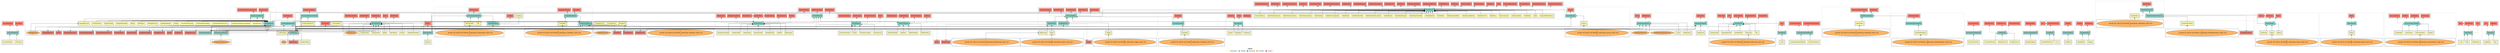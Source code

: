 digraph dependencies { node [shape="rect", style="filled", colorscheme=set312]; ranksep=0.4; compound=false; remincross=true; splines=true; splines=ortho; rankdir=LR; rankdir=TB; rankdir=BT; label=<<table BORDER="0"> <tr> <td colspan="5" align="center"><b>Legend</b></td> </tr> <tr> <td> <table BORDER="0"> <tr> <td bgcolor="#ffffb3" width="20"></td> <td>  Declarations</td> </tr> </table> </td> <td> <table BORDER="0"> <tr> <td bgcolor="#8dd3c7" width="20"></td> <td>  Module</td> </tr> </table> </td> <td> <table BORDER="0"> <tr> <td bgcolor="#80b1d3" width="20"></td> <td>  Bootstrap</td> </tr> </table> </td> <td> <table BORDER="0"> <tr> <td bgcolor="#fdb462" width="20"></td> <td>  Providers</td> </tr> </table> </td> <td> <table BORDER="0"> <tr> <td bgcolor="#fb8072" width="20"></td> <td>  Exports</td> </tr> </table> </td> </tr></table>>; ratio=compress; fontname="sans-serif";  subgraph "cluster_AccordionModule" { label=""; style="dotted";node [shape="folder", fillcolor=1]; subgraph cluster_AccordionModule_declarations { style="solid";node [style="filled", shape="rect"]; node [fillcolor=2]; "Accordion"; node [fillcolor=2]; "AccordionItem"; }  "Accordion" -> "AccordionModule" [style="solid", lhead="cluster_AccordionModule" ltail="cluster_AccordionModule_declarations"]; subgraph "cluster_AccordionModule_Accordion_providers" { style="solid";  }  "AccordionItem" -> "AccordionModule" [style="solid", lhead="cluster_AccordionModule" ltail="cluster_AccordionModule_declarations"]; subgraph "cluster_AccordionModule_AccordionItem_providers" { style="solid";  }    subgraph cluster_AccordionModule_imports { style="solid"; node [style="filled", fillcolor=1, shape="rect"];   }     subgraph cluster_AccordionModule_exports { style="solid";node [style="filled", fillcolor=4, shape="rect"];"Accordion " [label="Accordion ", shape="rect"]"AccordionItem " [label="AccordionItem ", shape="rect"]}  "AccordionModule" -> "Accordion " [style="dashed", ltail="cluster_AccordionModule" lhead="cluster_AccordionModule_exports"];  "AccordionModule" -> "AccordionItem " [style="dashed", ltail="cluster_AccordionModule" lhead="cluster_AccordionModule_exports"];    subgraph cluster_AccordionModule_bootstrap { style="solid"; node [style="filled", fillcolor=5, shape="rect"];  }    subgraph cluster_AccordionModule_providers { style="solid"; node [style="filled", fillcolor=6, shape="rect"];   }     }  subgraph "cluster_BreadcrumbModule" { label=""; style="dotted";node [shape="folder", fillcolor=1]; subgraph cluster_BreadcrumbModule_declarations { style="solid";node [style="filled", shape="rect"]; node [fillcolor=2]; "Breadcrumb"; node [fillcolor=2]; "BreadcrumbItemComponent"; }  "Breadcrumb" -> "BreadcrumbModule" [style="solid", lhead="cluster_BreadcrumbModule" ltail="cluster_BreadcrumbModule_declarations"]; subgraph "cluster_BreadcrumbModule_Breadcrumb_providers" { style="solid";  }  "BreadcrumbItemComponent" -> "BreadcrumbModule" [style="solid", lhead="cluster_BreadcrumbModule" ltail="cluster_BreadcrumbModule_declarations"]; subgraph "cluster_BreadcrumbModule_BreadcrumbItemComponent_providers" { style="solid";  }    subgraph cluster_BreadcrumbModule_imports { style="solid"; node [style="filled", fillcolor=1, shape="rect"];    "DialogModule" [label="DialogModule", shape="folder"];   }    "DialogModule" -> "BreadcrumbModule" [lhead="cluster_BreadcrumbModule", ltail="cluster_BreadcrumbModule_imports"];     subgraph cluster_BreadcrumbModule_exports { style="solid";node [style="filled", fillcolor=4, shape="rect"];"Breadcrumb " [label="Breadcrumb ", shape="rect"]"BreadcrumbItemComponent " [label="BreadcrumbItemComponent ", shape="rect"]}  "BreadcrumbModule" -> "Breadcrumb " [style="dashed", ltail="cluster_BreadcrumbModule" lhead="cluster_BreadcrumbModule_exports"];  "BreadcrumbModule" -> "BreadcrumbItemComponent " [style="dashed", ltail="cluster_BreadcrumbModule" lhead="cluster_BreadcrumbModule_exports"];    subgraph cluster_BreadcrumbModule_bootstrap { style="solid"; node [style="filled", fillcolor=5, shape="rect"];  }    subgraph cluster_BreadcrumbModule_providers { style="solid"; node [style="filled", fillcolor=6, shape="rect"];   }     }  subgraph "cluster_ButtonModule" { label=""; style="dotted";node [shape="folder", fillcolor=1]; subgraph cluster_ButtonModule_declarations { style="solid";node [style="filled", shape="rect"]; node [fillcolor=2]; "Button"; }  "Button" -> "ButtonModule" [style="solid", lhead="cluster_ButtonModule" ltail="cluster_ButtonModule_declarations"]; subgraph "cluster_ButtonModule_Button_providers" { style="solid";  }    subgraph cluster_ButtonModule_imports { style="solid"; node [style="filled", fillcolor=1, shape="rect"];   }     subgraph cluster_ButtonModule_exports { style="solid";node [style="filled", fillcolor=4, shape="rect"];"Button " [label="Button ", shape="rect"]}  "ButtonModule" -> "Button " [style="dashed", ltail="cluster_ButtonModule" lhead="cluster_ButtonModule_exports"];    subgraph cluster_ButtonModule_bootstrap { style="solid"; node [style="filled", fillcolor=5, shape="rect"];  }    subgraph cluster_ButtonModule_providers { style="solid"; node [style="filled", fillcolor=6, shape="rect"];   }     }  subgraph "cluster_CheckboxModule" { label=""; style="dotted";node [shape="folder", fillcolor=1]; subgraph cluster_CheckboxModule_declarations { style="solid";node [style="filled", shape="rect"]; node [fillcolor=2]; "Checkbox"; }  "Checkbox" -> "CheckboxModule" [style="solid", lhead="cluster_CheckboxModule" ltail="cluster_CheckboxModule_declarations"]; subgraph "cluster_CheckboxModule_Checkbox_providers" { style="solid";  node [fillcolor=6, shape="oval", style="filled"]; "{
    provide: NG_VALUE_ACCESSOR, useExisting: Checkbox, multi: true
}" -> "Checkbox" [lhead="cluster_CheckboxModule_declarations" ltail="cluster_CheckboxModule_Checkbox_providers"];  }    subgraph cluster_CheckboxModule_imports { style="solid"; node [style="filled", fillcolor=1, shape="rect"];   }     subgraph cluster_CheckboxModule_exports { style="solid";node [style="filled", fillcolor=4, shape="rect"];"Checkbox " [label="Checkbox ", shape="rect"]}  "CheckboxModule" -> "Checkbox " [style="dashed", ltail="cluster_CheckboxModule" lhead="cluster_CheckboxModule_exports"];    subgraph cluster_CheckboxModule_bootstrap { style="solid"; node [style="filled", fillcolor=5, shape="rect"];  }    subgraph cluster_CheckboxModule_providers { style="solid"; node [style="filled", fillcolor=6, shape="rect"];   }     }  subgraph "cluster_CodeSnippetModule" { label=""; style="dotted";node [shape="folder", fillcolor=1]; subgraph cluster_CodeSnippetModule_declarations { style="solid";node [style="filled", shape="rect"]; node [fillcolor=2]; "CodeSnippet"; }  "CodeSnippet" -> "CodeSnippetModule" [style="solid", lhead="cluster_CodeSnippetModule" ltail="cluster_CodeSnippetModule_declarations"]; subgraph "cluster_CodeSnippetModule_CodeSnippet_providers" { style="solid";  }    subgraph cluster_CodeSnippetModule_imports { style="solid"; node [style="filled", fillcolor=1, shape="rect"];    "I18nModule" [label="I18nModule", shape="folder"];   }    "I18nModule" -> "CodeSnippetModule" [lhead="cluster_CodeSnippetModule", ltail="cluster_CodeSnippetModule_imports"];     subgraph cluster_CodeSnippetModule_exports { style="solid";node [style="filled", fillcolor=4, shape="rect"];"CodeSnippet " [label="CodeSnippet ", shape="rect"]}  "CodeSnippetModule" -> "CodeSnippet " [style="dashed", ltail="cluster_CodeSnippetModule" lhead="cluster_CodeSnippetModule_exports"];    subgraph cluster_CodeSnippetModule_bootstrap { style="solid"; node [style="filled", fillcolor=5, shape="rect"];  }    subgraph cluster_CodeSnippetModule_providers { style="solid"; node [style="filled", fillcolor=6, shape="rect"];   }     }  subgraph "cluster_ComboBoxModule" { label=""; style="dotted";node [shape="folder", fillcolor=1]; subgraph cluster_ComboBoxModule_declarations { style="solid";node [style="filled", shape="rect"]; node [fillcolor=2]; "ComboBox"; }  "ComboBox" -> "ComboBoxModule" [style="solid", lhead="cluster_ComboBoxModule" ltail="cluster_ComboBoxModule_declarations"]; subgraph "cluster_ComboBoxModule_ComboBox_providers" { style="solid";  node [fillcolor=6, shape="oval", style="filled"]; "{
    provide: NG_VALUE_ACCESSOR, useExisting: ComboBox, multi: true
}" -> "ComboBox" [lhead="cluster_ComboBoxModule_declarations" ltail="cluster_ComboBoxModule_ComboBox_providers"];  }    subgraph cluster_ComboBoxModule_imports { style="solid"; node [style="filled", fillcolor=1, shape="rect"];    "DropdownModule" [label="DropdownModule", shape="folder"];   }    "DropdownModule" -> "ComboBoxModule" [lhead="cluster_ComboBoxModule", ltail="cluster_ComboBoxModule_imports"];     subgraph cluster_ComboBoxModule_exports { style="solid";node [style="filled", fillcolor=4, shape="rect"];"ComboBox " [label="ComboBox ", shape="rect"]"DropdownModule " [label="DropdownModule ", shape="rect"]}  "ComboBoxModule" -> "ComboBox " [style="dashed", ltail="cluster_ComboBoxModule" lhead="cluster_ComboBoxModule_exports"];  "ComboBoxModule" -> "DropdownModule " [style="dashed", ltail="cluster_ComboBoxModule" lhead="cluster_ComboBoxModule_exports"];    subgraph cluster_ComboBoxModule_bootstrap { style="solid"; node [style="filled", fillcolor=5, shape="rect"];  }    subgraph cluster_ComboBoxModule_providers { style="solid"; node [style="filled", fillcolor=6, shape="rect"];   }     }  subgraph "cluster_ContentSwitcherModule" { label=""; style="dotted";node [shape="folder", fillcolor=1]; subgraph cluster_ContentSwitcherModule_declarations { style="solid";node [style="filled", shape="rect"]; node [fillcolor=2]; "ContentSwitcher"; node [fillcolor=2]; "ContentSwitcherOption"; }  "ContentSwitcher" -> "ContentSwitcherModule" [style="solid", lhead="cluster_ContentSwitcherModule" ltail="cluster_ContentSwitcherModule_declarations"]; subgraph "cluster_ContentSwitcherModule_ContentSwitcher_providers" { style="solid";  }  "ContentSwitcherOption" -> "ContentSwitcherModule" [style="solid", lhead="cluster_ContentSwitcherModule" ltail="cluster_ContentSwitcherModule_declarations"]; subgraph "cluster_ContentSwitcherModule_ContentSwitcherOption_providers" { style="solid";  }    subgraph cluster_ContentSwitcherModule_imports { style="solid"; node [style="filled", fillcolor=1, shape="rect"];   }     subgraph cluster_ContentSwitcherModule_exports { style="solid";node [style="filled", fillcolor=4, shape="rect"];"ContentSwitcher " [label="ContentSwitcher ", shape="rect"]"ContentSwitcherOption " [label="ContentSwitcherOption ", shape="rect"]}  "ContentSwitcherModule" -> "ContentSwitcher " [style="dashed", ltail="cluster_ContentSwitcherModule" lhead="cluster_ContentSwitcherModule_exports"];  "ContentSwitcherModule" -> "ContentSwitcherOption " [style="dashed", ltail="cluster_ContentSwitcherModule" lhead="cluster_ContentSwitcherModule_exports"];    subgraph cluster_ContentSwitcherModule_bootstrap { style="solid"; node [style="filled", fillcolor=5, shape="rect"];  }    subgraph cluster_ContentSwitcherModule_providers { style="solid"; node [style="filled", fillcolor=6, shape="rect"];   }     }  subgraph "cluster_DatePickerInputModule" { label=""; style="dotted";node [shape="folder", fillcolor=1]; subgraph cluster_DatePickerInputModule_declarations { style="solid";node [style="filled", shape="rect"]; node [fillcolor=2]; "DatePickerInput"; }  "DatePickerInput" -> "DatePickerInputModule" [style="solid", lhead="cluster_DatePickerInputModule" ltail="cluster_DatePickerInputModule_declarations"]; subgraph "cluster_DatePickerInputModule_DatePickerInput_providers" { style="solid";  node [fillcolor=6, shape="oval", style="filled"]; "{
    provide: NG_VALUE_ACCESSOR, useExisting: DatePickerInput, multi: true
}" -> "DatePickerInput" [lhead="cluster_DatePickerInputModule_declarations" ltail="cluster_DatePickerInputModule_DatePickerInput_providers"];  }    subgraph cluster_DatePickerInputModule_imports { style="solid"; node [style="filled", fillcolor=1, shape="rect"];   }     subgraph cluster_DatePickerInputModule_exports { style="solid";node [style="filled", fillcolor=4, shape="rect"];"DatePickerInput " [label="DatePickerInput ", shape="rect"]}  "DatePickerInputModule" -> "DatePickerInput " [style="dashed", ltail="cluster_DatePickerInputModule" lhead="cluster_DatePickerInputModule_exports"];    subgraph cluster_DatePickerInputModule_bootstrap { style="solid"; node [style="filled", fillcolor=5, shape="rect"];  }    subgraph cluster_DatePickerInputModule_providers { style="solid"; node [style="filled", fillcolor=6, shape="rect"];   }     }  subgraph "cluster_DatePickerModule" { label=""; style="dotted";node [shape="folder", fillcolor=1]; subgraph cluster_DatePickerModule_declarations { style="solid";node [style="filled", shape="rect"]; node [fillcolor=2]; "DatePicker"; }  "DatePicker" -> "DatePickerModule" [style="solid", lhead="cluster_DatePickerModule" ltail="cluster_DatePickerModule_declarations"]; subgraph "cluster_DatePickerModule_DatePicker_providers" { style="solid";  node [fillcolor=6, shape="oval", style="filled"]; "{
    provide: NG_VALUE_ACCESSOR, useExisting: DatePicker, multi: true
}" -> "DatePicker" [lhead="cluster_DatePickerModule_declarations" ltail="cluster_DatePickerModule_DatePicker_providers"];  }    subgraph cluster_DatePickerModule_imports { style="solid"; node [style="filled", fillcolor=1, shape="rect"];    "DatePickerInputModule" [label="DatePickerInputModule", shape="folder"];   }    "DatePickerInputModule" -> "DatePickerModule" [lhead="cluster_DatePickerModule", ltail="cluster_DatePickerModule_imports"];     subgraph cluster_DatePickerModule_exports { style="solid";node [style="filled", fillcolor=4, shape="rect"];"DatePicker " [label="DatePicker ", shape="rect"]"DatePickerInputModule " [label="DatePickerInputModule ", shape="rect"]}  "DatePickerModule" -> "DatePicker " [style="dashed", ltail="cluster_DatePickerModule" lhead="cluster_DatePickerModule_exports"];  "DatePickerModule" -> "DatePickerInputModule " [style="dashed", ltail="cluster_DatePickerModule" lhead="cluster_DatePickerModule_exports"];    subgraph cluster_DatePickerModule_bootstrap { style="solid"; node [style="filled", fillcolor=5, shape="rect"];  }    subgraph cluster_DatePickerModule_providers { style="solid"; node [style="filled", fillcolor=6, shape="rect"];   }     }  subgraph "cluster_DialogModule" { label=""; style="dotted";node [shape="folder", fillcolor=1]; subgraph cluster_DialogModule_declarations { style="solid";node [style="filled", shape="rect"]; node [fillcolor=2]; "Dialog"; node [fillcolor=2]; "DialogDirective"; node [fillcolor=2]; "DialogPlaceholder"; node [fillcolor=2]; "EllipsisTooltip"; node [fillcolor=2]; "OverflowMenu"; node [fillcolor=2]; "OverflowMenuDirective"; node [fillcolor=2]; "OverflowMenuOption"; node [fillcolor=2]; "OverflowMenuPane"; node [fillcolor=2]; "Tooltip"; node [fillcolor=2]; "TooltipDefinition"; node [fillcolor=2]; "TooltipDirective"; node [fillcolor=2]; "TooltipIcon"; }  "Dialog" -> "DialogModule" [style="solid", lhead="cluster_DialogModule" ltail="cluster_DialogModule_declarations"]; subgraph "cluster_DialogModule_Dialog_providers" { style="solid";  }  "DialogDirective" -> "DialogModule" [style="solid", lhead="cluster_DialogModule" ltail="cluster_DialogModule_declarations"]; subgraph "cluster_DialogModule_DialogDirective_providers" { style="solid";  node [fillcolor=6, shape="oval", style="filled"]; "DialogService" -> "DialogDirective" [lhead="cluster_DialogModule_declarations" ltail="cluster_DialogModule_DialogDirective_providers"];  }  "DialogPlaceholder" -> "DialogModule" [style="solid", lhead="cluster_DialogModule" ltail="cluster_DialogModule_declarations"]; subgraph "cluster_DialogModule_DialogPlaceholder_providers" { style="solid";  }  "EllipsisTooltip" -> "DialogModule" [style="solid", lhead="cluster_DialogModule" ltail="cluster_DialogModule_declarations"]; subgraph "cluster_DialogModule_EllipsisTooltip_providers" { style="solid";  }  "OverflowMenu" -> "DialogModule" [style="solid", lhead="cluster_DialogModule" ltail="cluster_DialogModule_declarations"]; subgraph "cluster_DialogModule_OverflowMenu_providers" { style="solid";  }  "OverflowMenuDirective" -> "DialogModule" [style="solid", lhead="cluster_DialogModule" ltail="cluster_DialogModule_declarations"]; subgraph "cluster_DialogModule_OverflowMenuDirective_providers" { style="solid";  }  "OverflowMenuOption" -> "DialogModule" [style="solid", lhead="cluster_DialogModule" ltail="cluster_DialogModule_declarations"]; subgraph "cluster_DialogModule_OverflowMenuOption_providers" { style="solid";  }  "OverflowMenuPane" -> "DialogModule" [style="solid", lhead="cluster_DialogModule" ltail="cluster_DialogModule_declarations"]; subgraph "cluster_DialogModule_OverflowMenuPane_providers" { style="solid";  }  "Tooltip" -> "DialogModule" [style="solid", lhead="cluster_DialogModule" ltail="cluster_DialogModule_declarations"]; subgraph "cluster_DialogModule_Tooltip_providers" { style="solid";  }  "TooltipDefinition" -> "DialogModule" [style="solid", lhead="cluster_DialogModule" ltail="cluster_DialogModule_declarations"]; subgraph "cluster_DialogModule_TooltipDefinition_providers" { style="solid";  }  "TooltipDirective" -> "DialogModule" [style="solid", lhead="cluster_DialogModule" ltail="cluster_DialogModule_declarations"]; subgraph "cluster_DialogModule_TooltipDirective_providers" { style="solid";  }  "TooltipIcon" -> "DialogModule" [style="solid", lhead="cluster_DialogModule" ltail="cluster_DialogModule_declarations"]; subgraph "cluster_DialogModule_TooltipIcon_providers" { style="solid";  }    subgraph cluster_DialogModule_imports { style="solid"; node [style="filled", fillcolor=1, shape="rect"];    "ExperimentalModule" [label="ExperimentalModule", shape="folder"];    "I18nModule" [label="I18nModule", shape="folder"];    "PlaceholderModule" [label="PlaceholderModule", shape="folder"];   }    "ExperimentalModule" -> "DialogModule" [lhead="cluster_DialogModule", ltail="cluster_DialogModule_imports"];    "I18nModule" -> "DialogModule" [lhead="cluster_DialogModule", ltail="cluster_DialogModule_imports"];    "PlaceholderModule" -> "DialogModule" [lhead="cluster_DialogModule", ltail="cluster_DialogModule_imports"];     subgraph cluster_DialogModule_exports { style="solid";node [style="filled", fillcolor=4, shape="rect"];"Dialog " [label="Dialog ", shape="rect"]"DialogDirective " [label="DialogDirective ", shape="rect"]"DialogPlaceholder " [label="DialogPlaceholder ", shape="rect"]"EllipsisTooltip " [label="EllipsisTooltip ", shape="rect"]"OverflowMenu " [label="OverflowMenu ", shape="rect"]"OverflowMenuDirective " [label="OverflowMenuDirective ", shape="rect"]"OverflowMenuOption " [label="OverflowMenuOption ", shape="rect"]"OverflowMenuPane " [label="OverflowMenuPane ", shape="rect"]"Tooltip " [label="Tooltip ", shape="rect"]"TooltipDefinition " [label="TooltipDefinition ", shape="rect"]"TooltipDirective " [label="TooltipDirective ", shape="rect"]"TooltipIcon " [label="TooltipIcon ", shape="rect"]}  "DialogModule" -> "Dialog " [style="dashed", ltail="cluster_DialogModule" lhead="cluster_DialogModule_exports"];  "DialogModule" -> "DialogDirective " [style="dashed", ltail="cluster_DialogModule" lhead="cluster_DialogModule_exports"];  "DialogModule" -> "DialogPlaceholder " [style="dashed", ltail="cluster_DialogModule" lhead="cluster_DialogModule_exports"];  "DialogModule" -> "EllipsisTooltip " [style="dashed", ltail="cluster_DialogModule" lhead="cluster_DialogModule_exports"];  "DialogModule" -> "OverflowMenu " [style="dashed", ltail="cluster_DialogModule" lhead="cluster_DialogModule_exports"];  "DialogModule" -> "OverflowMenuDirective " [style="dashed", ltail="cluster_DialogModule" lhead="cluster_DialogModule_exports"];  "DialogModule" -> "OverflowMenuOption " [style="dashed", ltail="cluster_DialogModule" lhead="cluster_DialogModule_exports"];  "DialogModule" -> "OverflowMenuPane " [style="dashed", ltail="cluster_DialogModule" lhead="cluster_DialogModule_exports"];  "DialogModule" -> "Tooltip " [style="dashed", ltail="cluster_DialogModule" lhead="cluster_DialogModule_exports"];  "DialogModule" -> "TooltipDefinition " [style="dashed", ltail="cluster_DialogModule" lhead="cluster_DialogModule_exports"];  "DialogModule" -> "TooltipDirective " [style="dashed", ltail="cluster_DialogModule" lhead="cluster_DialogModule_exports"];  "DialogModule" -> "TooltipIcon " [style="dashed", ltail="cluster_DialogModule" lhead="cluster_DialogModule_exports"];    subgraph cluster_DialogModule_bootstrap { style="solid"; node [style="filled", fillcolor=5, shape="rect"];  }    subgraph cluster_DialogModule_providers { style="solid"; node [style="filled", fillcolor=6, shape="rect"];    "DialogService" [label="DialogService", shape="oval"];   }    "DialogService" -> "DialogModule" [lhead="cluster_DialogModule", ltail="cluster_DialogModule_providers"];     }  subgraph "cluster_DocumentationModule" { label=""; style="dotted";node [shape="folder", fillcolor=1]; subgraph cluster_DocumentationModule_declarations { style="solid";node [style="filled", shape="rect"]; node [fillcolor=2]; "Documentation"; }  "Documentation" -> "DocumentationModule" [style="solid", lhead="cluster_DocumentationModule" ltail="cluster_DocumentationModule_declarations"]; subgraph "cluster_DocumentationModule_Documentation_providers" { style="solid";  }    subgraph cluster_DocumentationModule_imports { style="solid"; node [style="filled", fillcolor=1, shape="rect"];   }     subgraph cluster_DocumentationModule_exports { style="solid";node [style="filled", fillcolor=4, shape="rect"];"Documentation " [label="Documentation ", shape="rect"]}  "DocumentationModule" -> "Documentation " [style="dashed", ltail="cluster_DocumentationModule" lhead="cluster_DocumentationModule_exports"];    subgraph cluster_DocumentationModule_bootstrap { style="solid"; node [style="filled", fillcolor=5, shape="rect"];  }    subgraph cluster_DocumentationModule_providers { style="solid"; node [style="filled", fillcolor=6, shape="rect"];   }     }  subgraph "cluster_DropdownModule" { label=""; style="dotted";node [shape="folder", fillcolor=1]; subgraph cluster_DropdownModule_declarations { style="solid";node [style="filled", shape="rect"]; node [fillcolor=2]; "Dropdown"; node [fillcolor=2]; "DropdownList"; node [fillcolor=2]; "ScrollableList"; }  "Dropdown" -> "DropdownModule" [style="solid", lhead="cluster_DropdownModule" ltail="cluster_DropdownModule_declarations"]; subgraph "cluster_DropdownModule_Dropdown_providers" { style="solid";  node [fillcolor=6, shape="oval", style="filled"]; "{
    provide: NG_VALUE_ACCESSOR, useExisting: Dropdown, multi: true
}" -> "Dropdown" [lhead="cluster_DropdownModule_declarations" ltail="cluster_DropdownModule_Dropdown_providers"];  }  "DropdownList" -> "DropdownModule" [style="solid", lhead="cluster_DropdownModule" ltail="cluster_DropdownModule_declarations"]; subgraph "cluster_DropdownModule_DropdownList_providers" { style="solid";  }  "ScrollableList" -> "DropdownModule" [style="solid", lhead="cluster_DropdownModule" ltail="cluster_DropdownModule_declarations"]; subgraph "cluster_DropdownModule_ScrollableList_providers" { style="solid";  }    subgraph cluster_DropdownModule_imports { style="solid"; node [style="filled", fillcolor=1, shape="rect"];    "I18nModule" [label="I18nModule", shape="folder"];    "PlaceholderModule" [label="PlaceholderModule", shape="folder"];   }    "I18nModule" -> "DropdownModule" [lhead="cluster_DropdownModule", ltail="cluster_DropdownModule_imports"];    "PlaceholderModule" -> "DropdownModule" [lhead="cluster_DropdownModule", ltail="cluster_DropdownModule_imports"];     subgraph cluster_DropdownModule_exports { style="solid";node [style="filled", fillcolor=4, shape="rect"];"Dropdown " [label="Dropdown ", shape="rect"]"DropdownList " [label="DropdownList ", shape="rect"]"ScrollableList " [label="ScrollableList ", shape="rect"]}  "DropdownModule" -> "Dropdown " [style="dashed", ltail="cluster_DropdownModule" lhead="cluster_DropdownModule_exports"];  "DropdownModule" -> "DropdownList " [style="dashed", ltail="cluster_DropdownModule" lhead="cluster_DropdownModule_exports"];  "DropdownModule" -> "ScrollableList " [style="dashed", ltail="cluster_DropdownModule" lhead="cluster_DropdownModule_exports"];    subgraph cluster_DropdownModule_bootstrap { style="solid"; node [style="filled", fillcolor=5, shape="rect"];  }    subgraph cluster_DropdownModule_providers { style="solid"; node [style="filled", fillcolor=6, shape="rect"];    "DropdownService" [label="DropdownService", shape="oval"];   }    "DropdownService" -> "DropdownModule" [lhead="cluster_DropdownModule", ltail="cluster_DropdownModule_providers"];     }  subgraph "cluster_ExperimentalModule" { label=""; style="dotted";node [shape="folder", fillcolor=1]; subgraph cluster_ExperimentalModule_declarations { style="solid";node [style="filled", shape="rect"]; }    subgraph cluster_ExperimentalModule_imports { style="solid"; node [style="filled", fillcolor=1, shape="rect"];   }     subgraph cluster_ExperimentalModule_exports { style="solid";node [style="filled", fillcolor=4, shape="rect"];}    subgraph cluster_ExperimentalModule_bootstrap { style="solid"; node [style="filled", fillcolor=5, shape="rect"];  }    subgraph cluster_ExperimentalModule_providers { style="solid"; node [style="filled", fillcolor=6, shape="rect"];    "ExperimentalService" [label="ExperimentalService", shape="oval"];   }    "ExperimentalService" -> "ExperimentalModule" [lhead="cluster_ExperimentalModule", ltail="cluster_ExperimentalModule_providers"];     }  subgraph "cluster_FileUploaderModule" { label=""; style="dotted";node [shape="folder", fillcolor=1]; subgraph cluster_FileUploaderModule_declarations { style="solid";node [style="filled", shape="rect"]; node [fillcolor=2]; "File"; node [fillcolor=2]; "FileUploader"; }  "File" -> "FileUploaderModule" [style="solid", lhead="cluster_FileUploaderModule" ltail="cluster_FileUploaderModule_declarations"]; subgraph "cluster_FileUploaderModule_File_providers" { style="solid";  }  "FileUploader" -> "FileUploaderModule" [style="solid", lhead="cluster_FileUploaderModule" ltail="cluster_FileUploaderModule_declarations"]; subgraph "cluster_FileUploaderModule_FileUploader_providers" { style="solid";  node [fillcolor=6, shape="oval", style="filled"]; "{
    provide: NG_VALUE_ACCESSOR, useExisting: FileUploader, multi: true
}" -> "FileUploader" [lhead="cluster_FileUploaderModule_declarations" ltail="cluster_FileUploaderModule_FileUploader_providers"];  }    subgraph cluster_FileUploaderModule_imports { style="solid"; node [style="filled", fillcolor=1, shape="rect"];    "ButtonModule" [label="ButtonModule", shape="folder"];    "LoadingModule" [label="LoadingModule", shape="folder"];   }    "ButtonModule" -> "FileUploaderModule" [lhead="cluster_FileUploaderModule", ltail="cluster_FileUploaderModule_imports"];    "LoadingModule" -> "FileUploaderModule" [lhead="cluster_FileUploaderModule", ltail="cluster_FileUploaderModule_imports"];     subgraph cluster_FileUploaderModule_exports { style="solid";node [style="filled", fillcolor=4, shape="rect"];"FileUploader " [label="FileUploader ", shape="rect"]}  "FileUploaderModule" -> "FileUploader " [style="dashed", ltail="cluster_FileUploaderModule" lhead="cluster_FileUploaderModule_exports"];    subgraph cluster_FileUploaderModule_bootstrap { style="solid"; node [style="filled", fillcolor=5, shape="rect"];  }    subgraph cluster_FileUploaderModule_providers { style="solid"; node [style="filled", fillcolor=6, shape="rect"];   }     }  subgraph "cluster_GridModule" { label=""; style="dotted";node [shape="folder", fillcolor=1]; subgraph cluster_GridModule_declarations { style="solid";node [style="filled", shape="rect"]; node [fillcolor=2]; "ColumnDirective"; node [fillcolor=2]; "GridDirective"; node [fillcolor=2]; "RowDirective"; }  "ColumnDirective" -> "GridModule" [style="solid", lhead="cluster_GridModule" ltail="cluster_GridModule_declarations"]; subgraph "cluster_GridModule_ColumnDirective_providers" { style="solid";  }  "GridDirective" -> "GridModule" [style="solid", lhead="cluster_GridModule" ltail="cluster_GridModule_declarations"]; subgraph "cluster_GridModule_GridDirective_providers" { style="solid";  }  "RowDirective" -> "GridModule" [style="solid", lhead="cluster_GridModule" ltail="cluster_GridModule_declarations"]; subgraph "cluster_GridModule_RowDirective_providers" { style="solid";  }    subgraph cluster_GridModule_imports { style="solid"; node [style="filled", fillcolor=1, shape="rect"];   }     subgraph cluster_GridModule_exports { style="solid";node [style="filled", fillcolor=4, shape="rect"];"ColumnDirective " [label="ColumnDirective ", shape="rect"]"GridDirective " [label="GridDirective ", shape="rect"]"RowDirective " [label="RowDirective ", shape="rect"]}  "GridModule" -> "ColumnDirective " [style="dashed", ltail="cluster_GridModule" lhead="cluster_GridModule_exports"];  "GridModule" -> "GridDirective " [style="dashed", ltail="cluster_GridModule" lhead="cluster_GridModule_exports"];  "GridModule" -> "RowDirective " [style="dashed", ltail="cluster_GridModule" lhead="cluster_GridModule_exports"];    subgraph cluster_GridModule_bootstrap { style="solid"; node [style="filled", fillcolor=5, shape="rect"];  }    subgraph cluster_GridModule_providers { style="solid"; node [style="filled", fillcolor=6, shape="rect"];   }     }  subgraph "cluster_HeaderModule" { label=""; style="dotted";node [shape="folder", fillcolor=1]; subgraph cluster_HeaderModule_declarations { style="solid";node [style="filled", shape="rect"]; node [fillcolor=2]; "Hamburger"; node [fillcolor=2]; "Header"; node [fillcolor=2]; "HeaderAction"; node [fillcolor=2]; "HeaderGlobal"; node [fillcolor=2]; "HeaderItem"; node [fillcolor=2]; "HeaderMenu"; node [fillcolor=2]; "HeaderNavigation"; }  "Hamburger" -> "HeaderModule" [style="solid", lhead="cluster_HeaderModule" ltail="cluster_HeaderModule_declarations"]; subgraph "cluster_HeaderModule_Hamburger_providers" { style="solid";  }  "Header" -> "HeaderModule" [style="solid", lhead="cluster_HeaderModule" ltail="cluster_HeaderModule_declarations"]; subgraph "cluster_HeaderModule_Header_providers" { style="solid";  }  "HeaderAction" -> "HeaderModule" [style="solid", lhead="cluster_HeaderModule" ltail="cluster_HeaderModule_declarations"]; subgraph "cluster_HeaderModule_HeaderAction_providers" { style="solid";  }  "HeaderGlobal" -> "HeaderModule" [style="solid", lhead="cluster_HeaderModule" ltail="cluster_HeaderModule_declarations"]; subgraph "cluster_HeaderModule_HeaderGlobal_providers" { style="solid";  }  "HeaderItem" -> "HeaderModule" [style="solid", lhead="cluster_HeaderModule" ltail="cluster_HeaderModule_declarations"]; subgraph "cluster_HeaderModule_HeaderItem_providers" { style="solid";  }  "HeaderMenu" -> "HeaderModule" [style="solid", lhead="cluster_HeaderModule" ltail="cluster_HeaderModule_declarations"]; subgraph "cluster_HeaderModule_HeaderMenu_providers" { style="solid";  }  "HeaderNavigation" -> "HeaderModule" [style="solid", lhead="cluster_HeaderModule" ltail="cluster_HeaderModule_declarations"]; subgraph "cluster_HeaderModule_HeaderNavigation_providers" { style="solid";  }    subgraph cluster_HeaderModule_imports { style="solid"; node [style="filled", fillcolor=1, shape="rect"];    "I18nModule" [label="I18nModule", shape="folder"];   }    "I18nModule" -> "HeaderModule" [lhead="cluster_HeaderModule", ltail="cluster_HeaderModule_imports"];     subgraph cluster_HeaderModule_exports { style="solid";node [style="filled", fillcolor=4, shape="rect"];"Hamburger " [label="Hamburger ", shape="rect"]"Header " [label="Header ", shape="rect"]"HeaderAction " [label="HeaderAction ", shape="rect"]"HeaderGlobal " [label="HeaderGlobal ", shape="rect"]"HeaderItem " [label="HeaderItem ", shape="rect"]"HeaderMenu " [label="HeaderMenu ", shape="rect"]"HeaderNavigation " [label="HeaderNavigation ", shape="rect"]}  "HeaderModule" -> "Hamburger " [style="dashed", ltail="cluster_HeaderModule" lhead="cluster_HeaderModule_exports"];  "HeaderModule" -> "Header " [style="dashed", ltail="cluster_HeaderModule" lhead="cluster_HeaderModule_exports"];  "HeaderModule" -> "HeaderAction " [style="dashed", ltail="cluster_HeaderModule" lhead="cluster_HeaderModule_exports"];  "HeaderModule" -> "HeaderGlobal " [style="dashed", ltail="cluster_HeaderModule" lhead="cluster_HeaderModule_exports"];  "HeaderModule" -> "HeaderItem " [style="dashed", ltail="cluster_HeaderModule" lhead="cluster_HeaderModule_exports"];  "HeaderModule" -> "HeaderMenu " [style="dashed", ltail="cluster_HeaderModule" lhead="cluster_HeaderModule_exports"];  "HeaderModule" -> "HeaderNavigation " [style="dashed", ltail="cluster_HeaderModule" lhead="cluster_HeaderModule_exports"];    subgraph cluster_HeaderModule_bootstrap { style="solid"; node [style="filled", fillcolor=5, shape="rect"];  }    subgraph cluster_HeaderModule_providers { style="solid"; node [style="filled", fillcolor=6, shape="rect"];   }     }  subgraph "cluster_I18nModule" { label=""; style="dotted";node [shape="folder", fillcolor=1]; subgraph cluster_I18nModule_declarations { style="solid";node [style="filled", shape="rect"]; node [fillcolor=2]; "ReplacePipe"; }  "ReplacePipe" -> "I18nModule" [style="solid", lhead="cluster_I18nModule" ltail="cluster_I18nModule_declarations"]; subgraph "cluster_I18nModule_ReplacePipe_providers" { style="solid";  }    subgraph cluster_I18nModule_imports { style="solid"; node [style="filled", fillcolor=1, shape="rect"];   }     subgraph cluster_I18nModule_exports { style="solid";node [style="filled", fillcolor=4, shape="rect"];"ReplacePipe " [label="ReplacePipe ", shape="rect"]}  "I18nModule" -> "ReplacePipe " [style="dashed", ltail="cluster_I18nModule" lhead="cluster_I18nModule_exports"];    subgraph cluster_I18nModule_bootstrap { style="solid"; node [style="filled", fillcolor=5, shape="rect"];  }    subgraph cluster_I18nModule_providers { style="solid"; node [style="filled", fillcolor=6, shape="rect"];    "I18n" [label="I18n", shape="oval"];   }    "I18n" -> "I18nModule" [lhead="cluster_I18nModule", ltail="cluster_I18nModule_providers"];     }  subgraph "cluster_InlineLoadingModule" { label=""; style="dotted";node [shape="folder", fillcolor=1]; subgraph cluster_InlineLoadingModule_declarations { style="solid";node [style="filled", shape="rect"]; node [fillcolor=2]; "InlineLoading"; }  "InlineLoading" -> "InlineLoadingModule" [style="solid", lhead="cluster_InlineLoadingModule" ltail="cluster_InlineLoadingModule_declarations"]; subgraph "cluster_InlineLoadingModule_InlineLoading_providers" { style="solid";  }    subgraph cluster_InlineLoadingModule_imports { style="solid"; node [style="filled", fillcolor=1, shape="rect"];   }     subgraph cluster_InlineLoadingModule_exports { style="solid";node [style="filled", fillcolor=4, shape="rect"];"InlineLoading " [label="InlineLoading ", shape="rect"]}  "InlineLoadingModule" -> "InlineLoading " [style="dashed", ltail="cluster_InlineLoadingModule" lhead="cluster_InlineLoadingModule_exports"];    subgraph cluster_InlineLoadingModule_bootstrap { style="solid"; node [style="filled", fillcolor=5, shape="rect"];  }    subgraph cluster_InlineLoadingModule_providers { style="solid"; node [style="filled", fillcolor=6, shape="rect"];   }     }  subgraph "cluster_InputModule" { label=""; style="dotted";node [shape="folder", fillcolor=1]; subgraph cluster_InputModule_declarations { style="solid";node [style="filled", shape="rect"]; node [fillcolor=2]; "Label"; node [fillcolor=2]; "TextArea"; node [fillcolor=2]; "TextInput"; }  "Label" -> "InputModule" [style="solid", lhead="cluster_InputModule" ltail="cluster_InputModule_declarations"]; subgraph "cluster_InputModule_Label_providers" { style="solid";  }  "TextArea" -> "InputModule" [style="solid", lhead="cluster_InputModule" ltail="cluster_InputModule_declarations"]; subgraph "cluster_InputModule_TextArea_providers" { style="solid";  }  "TextInput" -> "InputModule" [style="solid", lhead="cluster_InputModule" ltail="cluster_InputModule_declarations"]; subgraph "cluster_InputModule_TextInput_providers" { style="solid";  }    subgraph cluster_InputModule_imports { style="solid"; node [style="filled", fillcolor=1, shape="rect"];   }     subgraph cluster_InputModule_exports { style="solid";node [style="filled", fillcolor=4, shape="rect"];"Label " [label="Label ", shape="rect"]"TextArea " [label="TextArea ", shape="rect"]"TextInput " [label="TextInput ", shape="rect"]}  "InputModule" -> "Label " [style="dashed", ltail="cluster_InputModule" lhead="cluster_InputModule_exports"];  "InputModule" -> "TextArea " [style="dashed", ltail="cluster_InputModule" lhead="cluster_InputModule_exports"];  "InputModule" -> "TextInput " [style="dashed", ltail="cluster_InputModule" lhead="cluster_InputModule_exports"];    subgraph cluster_InputModule_bootstrap { style="solid"; node [style="filled", fillcolor=5, shape="rect"];  }    subgraph cluster_InputModule_providers { style="solid"; node [style="filled", fillcolor=6, shape="rect"];   }     }  subgraph "cluster_LinkModule" { label=""; style="dotted";node [shape="folder", fillcolor=1]; subgraph cluster_LinkModule_declarations { style="solid";node [style="filled", shape="rect"]; node [fillcolor=2]; "Link"; }  "Link" -> "LinkModule" [style="solid", lhead="cluster_LinkModule" ltail="cluster_LinkModule_declarations"]; subgraph "cluster_LinkModule_Link_providers" { style="solid";  }    subgraph cluster_LinkModule_imports { style="solid"; node [style="filled", fillcolor=1, shape="rect"];   }     subgraph cluster_LinkModule_exports { style="solid";node [style="filled", fillcolor=4, shape="rect"];"Link " [label="Link ", shape="rect"]}  "LinkModule" -> "Link " [style="dashed", ltail="cluster_LinkModule" lhead="cluster_LinkModule_exports"];    subgraph cluster_LinkModule_bootstrap { style="solid"; node [style="filled", fillcolor=5, shape="rect"];  }    subgraph cluster_LinkModule_providers { style="solid"; node [style="filled", fillcolor=6, shape="rect"];   }     }  subgraph "cluster_ListModule" { label=""; style="dotted";node [shape="folder", fillcolor=1]; subgraph cluster_ListModule_declarations { style="solid";node [style="filled", shape="rect"]; node [fillcolor=2]; "List"; node [fillcolor=2]; "ListItemDirective"; }  "List" -> "ListModule" [style="solid", lhead="cluster_ListModule" ltail="cluster_ListModule_declarations"]; subgraph "cluster_ListModule_List_providers" { style="solid";  }  "ListItemDirective" -> "ListModule" [style="solid", lhead="cluster_ListModule" ltail="cluster_ListModule_declarations"]; subgraph "cluster_ListModule_ListItemDirective_providers" { style="solid";  }    subgraph cluster_ListModule_imports { style="solid"; node [style="filled", fillcolor=1, shape="rect"];   }     subgraph cluster_ListModule_exports { style="solid";node [style="filled", fillcolor=4, shape="rect"];"List " [label="List ", shape="rect"]"ListItemDirective " [label="ListItemDirective ", shape="rect"]}  "ListModule" -> "List " [style="dashed", ltail="cluster_ListModule" lhead="cluster_ListModule_exports"];  "ListModule" -> "ListItemDirective " [style="dashed", ltail="cluster_ListModule" lhead="cluster_ListModule_exports"];    subgraph cluster_ListModule_bootstrap { style="solid"; node [style="filled", fillcolor=5, shape="rect"];  }    subgraph cluster_ListModule_providers { style="solid"; node [style="filled", fillcolor=6, shape="rect"];   }     }  subgraph "cluster_LoadingModule" { label=""; style="dotted";node [shape="folder", fillcolor=1]; subgraph cluster_LoadingModule_declarations { style="solid";node [style="filled", shape="rect"]; node [fillcolor=2]; "Loading"; }  "Loading" -> "LoadingModule" [style="solid", lhead="cluster_LoadingModule" ltail="cluster_LoadingModule_declarations"]; subgraph "cluster_LoadingModule_Loading_providers" { style="solid";  }    subgraph cluster_LoadingModule_imports { style="solid"; node [style="filled", fillcolor=1, shape="rect"];    "I18nModule" [label="I18nModule", shape="folder"];   }    "I18nModule" -> "LoadingModule" [lhead="cluster_LoadingModule", ltail="cluster_LoadingModule_imports"];     subgraph cluster_LoadingModule_exports { style="solid";node [style="filled", fillcolor=4, shape="rect"];"Loading " [label="Loading ", shape="rect"]}  "LoadingModule" -> "Loading " [style="dashed", ltail="cluster_LoadingModule" lhead="cluster_LoadingModule_exports"];    subgraph cluster_LoadingModule_bootstrap { style="solid"; node [style="filled", fillcolor=5, shape="rect"];  }    subgraph cluster_LoadingModule_providers { style="solid"; node [style="filled", fillcolor=6, shape="rect"];   }     }  subgraph "cluster_ModalModule" { label=""; style="dotted";node [shape="folder", fillcolor=1]; subgraph cluster_ModalModule_declarations { style="solid";node [style="filled", shape="rect"]; node [fillcolor=2]; "AlertModal"; node [fillcolor=2]; "Modal"; node [fillcolor=2]; "ModalFooter"; node [fillcolor=2]; "ModalHeader"; node [fillcolor=2]; "ModalPlaceholder"; node [fillcolor=2]; "Overlay"; }  "AlertModal" -> "ModalModule" [style="solid", lhead="cluster_ModalModule" ltail="cluster_ModalModule_declarations"]; subgraph "cluster_ModalModule_AlertModal_providers" { style="solid";  }  "Modal" -> "ModalModule" [style="solid", lhead="cluster_ModalModule" ltail="cluster_ModalModule_declarations"]; subgraph "cluster_ModalModule_Modal_providers" { style="solid";  }  "ModalFooter" -> "ModalModule" [style="solid", lhead="cluster_ModalModule" ltail="cluster_ModalModule_declarations"]; subgraph "cluster_ModalModule_ModalFooter_providers" { style="solid";  }  "ModalHeader" -> "ModalModule" [style="solid", lhead="cluster_ModalModule" ltail="cluster_ModalModule_declarations"]; subgraph "cluster_ModalModule_ModalHeader_providers" { style="solid";  }  "ModalPlaceholder" -> "ModalModule" [style="solid", lhead="cluster_ModalModule" ltail="cluster_ModalModule_declarations"]; subgraph "cluster_ModalModule_ModalPlaceholder_providers" { style="solid";  }  "Overlay" -> "ModalModule" [style="solid", lhead="cluster_ModalModule" ltail="cluster_ModalModule_declarations"]; subgraph "cluster_ModalModule_Overlay_providers" { style="solid";  }    subgraph cluster_ModalModule_imports { style="solid"; node [style="filled", fillcolor=1, shape="rect"];    "ButtonModule" [label="ButtonModule", shape="folder"];    "ExperimentalModule" [label="ExperimentalModule", shape="folder"];    "I18nModule" [label="I18nModule", shape="folder"];    "PlaceholderModule" [label="PlaceholderModule", shape="folder"];   }    "ButtonModule" -> "ModalModule" [lhead="cluster_ModalModule", ltail="cluster_ModalModule_imports"];    "ExperimentalModule" -> "ModalModule" [lhead="cluster_ModalModule", ltail="cluster_ModalModule_imports"];    "I18nModule" -> "ModalModule" [lhead="cluster_ModalModule", ltail="cluster_ModalModule_imports"];    "PlaceholderModule" -> "ModalModule" [lhead="cluster_ModalModule", ltail="cluster_ModalModule_imports"];     subgraph cluster_ModalModule_exports { style="solid";node [style="filled", fillcolor=4, shape="rect"];"AlertModal " [label="AlertModal ", shape="rect"]"Modal " [label="Modal ", shape="rect"]"ModalFooter " [label="ModalFooter ", shape="rect"]"ModalHeader " [label="ModalHeader ", shape="rect"]"ModalPlaceholder " [label="ModalPlaceholder ", shape="rect"]}  "ModalModule" -> "AlertModal " [style="dashed", ltail="cluster_ModalModule" lhead="cluster_ModalModule_exports"];  "ModalModule" -> "Modal " [style="dashed", ltail="cluster_ModalModule" lhead="cluster_ModalModule_exports"];  "ModalModule" -> "ModalFooter " [style="dashed", ltail="cluster_ModalModule" lhead="cluster_ModalModule_exports"];  "ModalModule" -> "ModalHeader " [style="dashed", ltail="cluster_ModalModule" lhead="cluster_ModalModule_exports"];  "ModalModule" -> "ModalPlaceholder " [style="dashed", ltail="cluster_ModalModule" lhead="cluster_ModalModule_exports"];    subgraph cluster_ModalModule_bootstrap { style="solid"; node [style="filled", fillcolor=5, shape="rect"];  }    subgraph cluster_ModalModule_providers { style="solid"; node [style="filled", fillcolor=6, shape="rect"];    "ModalService" [label="ModalService", shape="oval"];   }    "ModalService" -> "ModalModule" [lhead="cluster_ModalModule", ltail="cluster_ModalModule_providers"];     }  subgraph "cluster_NFormsModule" { label=""; style="dotted";node [shape="folder", fillcolor=1]; subgraph cluster_NFormsModule_declarations { style="solid";node [style="filled", shape="rect"]; }    subgraph cluster_NFormsModule_imports { style="solid"; node [style="filled", fillcolor=1, shape="rect"];    "ButtonModule" [label="ButtonModule", shape="folder"];    "CheckboxModule" [label="CheckboxModule", shape="folder"];    "InputModule" [label="InputModule", shape="folder"];    "RadioModule" [label="RadioModule", shape="folder"];    "ToggleModule" [label="ToggleModule", shape="folder"];   }    "ButtonModule" -> "NFormsModule" [lhead="cluster_NFormsModule", ltail="cluster_NFormsModule_imports"];    "CheckboxModule" -> "NFormsModule" [lhead="cluster_NFormsModule", ltail="cluster_NFormsModule_imports"];    "InputModule" -> "NFormsModule" [lhead="cluster_NFormsModule", ltail="cluster_NFormsModule_imports"];    "RadioModule" -> "NFormsModule" [lhead="cluster_NFormsModule", ltail="cluster_NFormsModule_imports"];    "ToggleModule" -> "NFormsModule" [lhead="cluster_NFormsModule", ltail="cluster_NFormsModule_imports"];     subgraph cluster_NFormsModule_exports { style="solid";node [style="filled", fillcolor=4, shape="rect"];"ButtonModule " [label="ButtonModule ", shape="rect"]"CheckboxModule " [label="CheckboxModule ", shape="rect"]"InputModule " [label="InputModule ", shape="rect"]"RadioModule " [label="RadioModule ", shape="rect"]"ToggleModule " [label="ToggleModule ", shape="rect"]}  "NFormsModule" -> "ButtonModule " [style="dashed", ltail="cluster_NFormsModule" lhead="cluster_NFormsModule_exports"];  "NFormsModule" -> "CheckboxModule " [style="dashed", ltail="cluster_NFormsModule" lhead="cluster_NFormsModule_exports"];  "NFormsModule" -> "InputModule " [style="dashed", ltail="cluster_NFormsModule" lhead="cluster_NFormsModule_exports"];  "NFormsModule" -> "RadioModule " [style="dashed", ltail="cluster_NFormsModule" lhead="cluster_NFormsModule_exports"];  "NFormsModule" -> "ToggleModule " [style="dashed", ltail="cluster_NFormsModule" lhead="cluster_NFormsModule_exports"];    subgraph cluster_NFormsModule_bootstrap { style="solid"; node [style="filled", fillcolor=5, shape="rect"];  }    subgraph cluster_NFormsModule_providers { style="solid"; node [style="filled", fillcolor=6, shape="rect"];   }     }  subgraph "cluster_NotificationModule" { label=""; style="dotted";node [shape="folder", fillcolor=1]; subgraph cluster_NotificationModule_declarations { style="solid";node [style="filled", shape="rect"]; node [fillcolor=2]; "Notification"; node [fillcolor=2]; "Toast"; }  "Notification" -> "NotificationModule" [style="solid", lhead="cluster_NotificationModule" ltail="cluster_NotificationModule_declarations"]; subgraph "cluster_NotificationModule_Notification_providers" { style="solid";  }  "Toast" -> "NotificationModule" [style="solid", lhead="cluster_NotificationModule" ltail="cluster_NotificationModule_declarations"]; subgraph "cluster_NotificationModule_Toast_providers" { style="solid";  }    subgraph cluster_NotificationModule_imports { style="solid"; node [style="filled", fillcolor=1, shape="rect"];    "ExperimentalModule" [label="ExperimentalModule", shape="folder"];    "I18nModule" [label="I18nModule", shape="folder"];   }    "ExperimentalModule" -> "NotificationModule" [lhead="cluster_NotificationModule", ltail="cluster_NotificationModule_imports"];    "I18nModule" -> "NotificationModule" [lhead="cluster_NotificationModule", ltail="cluster_NotificationModule_imports"];     subgraph cluster_NotificationModule_exports { style="solid";node [style="filled", fillcolor=4, shape="rect"];"Notification " [label="Notification ", shape="rect"]"Toast " [label="Toast ", shape="rect"]}  "NotificationModule" -> "Notification " [style="dashed", ltail="cluster_NotificationModule" lhead="cluster_NotificationModule_exports"];  "NotificationModule" -> "Toast " [style="dashed", ltail="cluster_NotificationModule" lhead="cluster_NotificationModule_exports"];    subgraph cluster_NotificationModule_bootstrap { style="solid"; node [style="filled", fillcolor=5, shape="rect"];  }    subgraph cluster_NotificationModule_providers { style="solid"; node [style="filled", fillcolor=6, shape="rect"];    "NotificationDisplayService" [label="NotificationDisplayService", shape="oval"];    "NotificationService" [label="NotificationService", shape="oval"];   }    "NotificationDisplayService" -> "NotificationModule" [lhead="cluster_NotificationModule", ltail="cluster_NotificationModule_providers"];    "NotificationService" -> "NotificationModule" [lhead="cluster_NotificationModule", ltail="cluster_NotificationModule_providers"];     }  subgraph "cluster_NumberModule" { label=""; style="dotted";node [shape="folder", fillcolor=1]; subgraph cluster_NumberModule_declarations { style="solid";node [style="filled", shape="rect"]; node [fillcolor=2]; "Number"; }  "Number" -> "NumberModule" [style="solid", lhead="cluster_NumberModule" ltail="cluster_NumberModule_declarations"]; subgraph "cluster_NumberModule_Number_providers" { style="solid";  }    subgraph cluster_NumberModule_imports { style="solid"; node [style="filled", fillcolor=1, shape="rect"];   }     subgraph cluster_NumberModule_exports { style="solid";node [style="filled", fillcolor=4, shape="rect"];"Number " [label="Number ", shape="rect"]}  "NumberModule" -> "Number " [style="dashed", ltail="cluster_NumberModule" lhead="cluster_NumberModule_exports"];    subgraph cluster_NumberModule_bootstrap { style="solid"; node [style="filled", fillcolor=5, shape="rect"];  }    subgraph cluster_NumberModule_providers { style="solid"; node [style="filled", fillcolor=6, shape="rect"];   }     }  subgraph "cluster_PaginationModule" { label=""; style="dotted";node [shape="folder", fillcolor=1]; subgraph cluster_PaginationModule_declarations { style="solid";node [style="filled", shape="rect"]; node [fillcolor=2]; "Pagination"; }  "Pagination" -> "PaginationModule" [style="solid", lhead="cluster_PaginationModule" ltail="cluster_PaginationModule_declarations"]; subgraph "cluster_PaginationModule_Pagination_providers" { style="solid";  }    subgraph cluster_PaginationModule_imports { style="solid"; node [style="filled", fillcolor=1, shape="rect"];    "ExperimentalModule" [label="ExperimentalModule", shape="folder"];    "I18nModule" [label="I18nModule", shape="folder"];   }    "ExperimentalModule" -> "PaginationModule" [lhead="cluster_PaginationModule", ltail="cluster_PaginationModule_imports"];    "I18nModule" -> "PaginationModule" [lhead="cluster_PaginationModule", ltail="cluster_PaginationModule_imports"];     subgraph cluster_PaginationModule_exports { style="solid";node [style="filled", fillcolor=4, shape="rect"];"Pagination " [label="Pagination ", shape="rect"]}  "PaginationModule" -> "Pagination " [style="dashed", ltail="cluster_PaginationModule" lhead="cluster_PaginationModule_exports"];    subgraph cluster_PaginationModule_bootstrap { style="solid"; node [style="filled", fillcolor=5, shape="rect"];  }    subgraph cluster_PaginationModule_providers { style="solid"; node [style="filled", fillcolor=6, shape="rect"];   }     }  subgraph "cluster_PanelModule" { label=""; style="dotted";node [shape="folder", fillcolor=1]; subgraph cluster_PanelModule_declarations { style="solid";node [style="filled", shape="rect"]; node [fillcolor=2]; "Panel"; node [fillcolor=2]; "ProductSwitcher"; node [fillcolor=2]; "SwitcherList"; node [fillcolor=2]; "SwitcherListItem"; }  "Panel" -> "PanelModule" [style="solid", lhead="cluster_PanelModule" ltail="cluster_PanelModule_declarations"]; subgraph "cluster_PanelModule_Panel_providers" { style="solid";  }  "ProductSwitcher" -> "PanelModule" [style="solid", lhead="cluster_PanelModule" ltail="cluster_PanelModule_declarations"]; subgraph "cluster_PanelModule_ProductSwitcher_providers" { style="solid";  }  "SwitcherList" -> "PanelModule" [style="solid", lhead="cluster_PanelModule" ltail="cluster_PanelModule_declarations"]; subgraph "cluster_PanelModule_SwitcherList_providers" { style="solid";  }  "SwitcherListItem" -> "PanelModule" [style="solid", lhead="cluster_PanelModule" ltail="cluster_PanelModule_declarations"]; subgraph "cluster_PanelModule_SwitcherListItem_providers" { style="solid";  }    subgraph cluster_PanelModule_imports { style="solid"; node [style="filled", fillcolor=1, shape="rect"];    "I18nModule" [label="I18nModule", shape="folder"];   }    "I18nModule" -> "PanelModule" [lhead="cluster_PanelModule", ltail="cluster_PanelModule_imports"];     subgraph cluster_PanelModule_exports { style="solid";node [style="filled", fillcolor=4, shape="rect"];"Panel " [label="Panel ", shape="rect"]"ProductSwitcher " [label="ProductSwitcher ", shape="rect"]"SwitcherList " [label="SwitcherList ", shape="rect"]"SwitcherListItem " [label="SwitcherListItem ", shape="rect"]}  "PanelModule" -> "Panel " [style="dashed", ltail="cluster_PanelModule" lhead="cluster_PanelModule_exports"];  "PanelModule" -> "ProductSwitcher " [style="dashed", ltail="cluster_PanelModule" lhead="cluster_PanelModule_exports"];  "PanelModule" -> "SwitcherList " [style="dashed", ltail="cluster_PanelModule" lhead="cluster_PanelModule_exports"];  "PanelModule" -> "SwitcherListItem " [style="dashed", ltail="cluster_PanelModule" lhead="cluster_PanelModule_exports"];    subgraph cluster_PanelModule_bootstrap { style="solid"; node [style="filled", fillcolor=5, shape="rect"];  }    subgraph cluster_PanelModule_providers { style="solid"; node [style="filled", fillcolor=6, shape="rect"];   }     }  subgraph "cluster_PlaceholderModule" { label=""; style="dotted";node [shape="folder", fillcolor=1]; subgraph cluster_PlaceholderModule_declarations { style="solid";node [style="filled", shape="rect"]; node [fillcolor=2]; "Placeholder"; }  "Placeholder" -> "PlaceholderModule" [style="solid", lhead="cluster_PlaceholderModule" ltail="cluster_PlaceholderModule_declarations"]; subgraph "cluster_PlaceholderModule_Placeholder_providers" { style="solid";  }    subgraph cluster_PlaceholderModule_imports { style="solid"; node [style="filled", fillcolor=1, shape="rect"];   }     subgraph cluster_PlaceholderModule_exports { style="solid";node [style="filled", fillcolor=4, shape="rect"];"Placeholder " [label="Placeholder ", shape="rect"]}  "PlaceholderModule" -> "Placeholder " [style="dashed", ltail="cluster_PlaceholderModule" lhead="cluster_PlaceholderModule_exports"];    subgraph cluster_PlaceholderModule_bootstrap { style="solid"; node [style="filled", fillcolor=5, shape="rect"];  }    subgraph cluster_PlaceholderModule_providers { style="solid"; node [style="filled", fillcolor=6, shape="rect"];   }     }  subgraph "cluster_ProgressIndicatorModule" { label=""; style="dotted";node [shape="folder", fillcolor=1]; subgraph cluster_ProgressIndicatorModule_declarations { style="solid";node [style="filled", shape="rect"]; node [fillcolor=2]; "ProgressIndicator"; }  "ProgressIndicator" -> "ProgressIndicatorModule" [style="solid", lhead="cluster_ProgressIndicatorModule" ltail="cluster_ProgressIndicatorModule_declarations"]; subgraph "cluster_ProgressIndicatorModule_ProgressIndicator_providers" { style="solid";  }    subgraph cluster_ProgressIndicatorModule_imports { style="solid"; node [style="filled", fillcolor=1, shape="rect"];    "DialogModule" [label="DialogModule", shape="folder"];    "ExperimentalModule" [label="ExperimentalModule", shape="folder"];   }    "DialogModule" -> "ProgressIndicatorModule" [lhead="cluster_ProgressIndicatorModule", ltail="cluster_ProgressIndicatorModule_imports"];    "ExperimentalModule" -> "ProgressIndicatorModule" [lhead="cluster_ProgressIndicatorModule", ltail="cluster_ProgressIndicatorModule_imports"];     subgraph cluster_ProgressIndicatorModule_exports { style="solid";node [style="filled", fillcolor=4, shape="rect"];"ProgressIndicator " [label="ProgressIndicator ", shape="rect"]}  "ProgressIndicatorModule" -> "ProgressIndicator " [style="dashed", ltail="cluster_ProgressIndicatorModule" lhead="cluster_ProgressIndicatorModule_exports"];    subgraph cluster_ProgressIndicatorModule_bootstrap { style="solid"; node [style="filled", fillcolor=5, shape="rect"];  }    subgraph cluster_ProgressIndicatorModule_providers { style="solid"; node [style="filled", fillcolor=6, shape="rect"];   }     }  subgraph "cluster_RadioModule" { label=""; style="dotted";node [shape="folder", fillcolor=1]; subgraph cluster_RadioModule_declarations { style="solid";node [style="filled", shape="rect"]; node [fillcolor=2]; "Radio"; node [fillcolor=2]; "RadioGroup"; }  "Radio" -> "RadioModule" [style="solid", lhead="cluster_RadioModule" ltail="cluster_RadioModule_declarations"]; subgraph "cluster_RadioModule_Radio_providers" { style="solid";  node [fillcolor=6, shape="oval", style="filled"]; "{
    provide: NG_VALUE_ACCESSOR, useExisting: Radio, multi: true
}" -> "Radio" [lhead="cluster_RadioModule_declarations" ltail="cluster_RadioModule_Radio_providers"];  }  "RadioGroup" -> "RadioModule" [style="solid", lhead="cluster_RadioModule" ltail="cluster_RadioModule_declarations"]; subgraph "cluster_RadioModule_RadioGroup_providers" { style="solid";  node [fillcolor=6, shape="oval", style="filled"]; "{
    provide: NG_VALUE_ACCESSOR, useExisting: RadioGroup, multi: true
}" -> "RadioGroup" [lhead="cluster_RadioModule_declarations" ltail="cluster_RadioModule_RadioGroup_providers"];  }    subgraph cluster_RadioModule_imports { style="solid"; node [style="filled", fillcolor=1, shape="rect"];   }     subgraph cluster_RadioModule_exports { style="solid";node [style="filled", fillcolor=4, shape="rect"];"Radio " [label="Radio ", shape="rect"]"RadioGroup " [label="RadioGroup ", shape="rect"]}  "RadioModule" -> "Radio " [style="dashed", ltail="cluster_RadioModule" lhead="cluster_RadioModule_exports"];  "RadioModule" -> "RadioGroup " [style="dashed", ltail="cluster_RadioModule" lhead="cluster_RadioModule_exports"];    subgraph cluster_RadioModule_bootstrap { style="solid"; node [style="filled", fillcolor=5, shape="rect"];  }    subgraph cluster_RadioModule_providers { style="solid"; node [style="filled", fillcolor=6, shape="rect"];   }     }  subgraph "cluster_SampleModule" { label=""; style="dotted";node [shape="folder", fillcolor=1]; subgraph cluster_SampleModule_declarations { style="solid";node [style="filled", shape="rect"]; node [fillcolor=2]; "Sample"; node [fillcolor=2]; "SampleSub"; }  "Sample" -> "SampleModule" [style="solid", lhead="cluster_SampleModule" ltail="cluster_SampleModule_declarations"]; subgraph "cluster_SampleModule_Sample_providers" { style="solid";  }  "SampleSub" -> "SampleModule" [style="solid", lhead="cluster_SampleModule" ltail="cluster_SampleModule_declarations"]; subgraph "cluster_SampleModule_SampleSub_providers" { style="solid";  }    subgraph cluster_SampleModule_imports { style="solid"; node [style="filled", fillcolor=1, shape="rect"];   }     subgraph cluster_SampleModule_exports { style="solid";node [style="filled", fillcolor=4, shape="rect"];"Sample " [label="Sample ", shape="rect"]"SampleSub " [label="SampleSub ", shape="rect"]}  "SampleModule" -> "Sample " [style="dashed", ltail="cluster_SampleModule" lhead="cluster_SampleModule_exports"];  "SampleModule" -> "SampleSub " [style="dashed", ltail="cluster_SampleModule" lhead="cluster_SampleModule_exports"];    subgraph cluster_SampleModule_bootstrap { style="solid"; node [style="filled", fillcolor=5, shape="rect"];  }    subgraph cluster_SampleModule_providers { style="solid"; node [style="filled", fillcolor=6, shape="rect"];   }     }  subgraph "cluster_SearchModule" { label=""; style="dotted";node [shape="folder", fillcolor=1]; subgraph cluster_SearchModule_declarations { style="solid";node [style="filled", shape="rect"]; node [fillcolor=2]; "Search"; }  "Search" -> "SearchModule" [style="solid", lhead="cluster_SearchModule" ltail="cluster_SearchModule_declarations"]; subgraph "cluster_SearchModule_Search_providers" { style="solid";  node [fillcolor=6, shape="oval", style="filled"]; "{
    provide: NG_VALUE_ACCESSOR, useExisting: Search, multi: true
}" -> "Search" [lhead="cluster_SearchModule_declarations" ltail="cluster_SearchModule_Search_providers"];  }    subgraph cluster_SearchModule_imports { style="solid"; node [style="filled", fillcolor=1, shape="rect"];    "I18nModule" [label="I18nModule", shape="folder"];   }    "I18nModule" -> "SearchModule" [lhead="cluster_SearchModule", ltail="cluster_SearchModule_imports"];     subgraph cluster_SearchModule_exports { style="solid";node [style="filled", fillcolor=4, shape="rect"];"Search " [label="Search ", shape="rect"]}  "SearchModule" -> "Search " [style="dashed", ltail="cluster_SearchModule" lhead="cluster_SearchModule_exports"];    subgraph cluster_SearchModule_bootstrap { style="solid"; node [style="filled", fillcolor=5, shape="rect"];  }    subgraph cluster_SearchModule_providers { style="solid"; node [style="filled", fillcolor=6, shape="rect"];   }     }  subgraph "cluster_SelectModule" { label=""; style="dotted";node [shape="folder", fillcolor=1]; subgraph cluster_SelectModule_declarations { style="solid";node [style="filled", shape="rect"]; node [fillcolor=2]; "OptGroup"; node [fillcolor=2]; "Option"; node [fillcolor=2]; "Select"; }  "OptGroup" -> "SelectModule" [style="solid", lhead="cluster_SelectModule" ltail="cluster_SelectModule_declarations"]; subgraph "cluster_SelectModule_OptGroup_providers" { style="solid";  }  "Option" -> "SelectModule" [style="solid", lhead="cluster_SelectModule" ltail="cluster_SelectModule_declarations"]; subgraph "cluster_SelectModule_Option_providers" { style="solid";  }  "Select" -> "SelectModule" [style="solid", lhead="cluster_SelectModule" ltail="cluster_SelectModule_declarations"]; subgraph "cluster_SelectModule_Select_providers" { style="solid";  node [fillcolor=6, shape="oval", style="filled"]; "{
    provide: NG_VALUE_ACCESSOR, useExisting: Select, multi: true
}" -> "Select" [lhead="cluster_SelectModule_declarations" ltail="cluster_SelectModule_Select_providers"];  }    subgraph cluster_SelectModule_imports { style="solid"; node [style="filled", fillcolor=1, shape="rect"];   }     subgraph cluster_SelectModule_exports { style="solid";node [style="filled", fillcolor=4, shape="rect"];"OptGroup " [label="OptGroup ", shape="rect"]"Option " [label="Option ", shape="rect"]"Select " [label="Select ", shape="rect"]}  "SelectModule" -> "OptGroup " [style="dashed", ltail="cluster_SelectModule" lhead="cluster_SelectModule_exports"];  "SelectModule" -> "Option " [style="dashed", ltail="cluster_SelectModule" lhead="cluster_SelectModule_exports"];  "SelectModule" -> "Select " [style="dashed", ltail="cluster_SelectModule" lhead="cluster_SelectModule_exports"];    subgraph cluster_SelectModule_bootstrap { style="solid"; node [style="filled", fillcolor=5, shape="rect"];  }    subgraph cluster_SelectModule_providers { style="solid"; node [style="filled", fillcolor=6, shape="rect"];   }     }  subgraph "cluster_SideNavModule" { label=""; style="dotted";node [shape="folder", fillcolor=1]; subgraph cluster_SideNavModule_declarations { style="solid";node [style="filled", shape="rect"]; node [fillcolor=2]; "SideNav"; node [fillcolor=2]; "SideNavHeader"; node [fillcolor=2]; "SideNavItem"; node [fillcolor=2]; "SideNavMenu"; }  "SideNav" -> "SideNavModule" [style="solid", lhead="cluster_SideNavModule" ltail="cluster_SideNavModule_declarations"]; subgraph "cluster_SideNavModule_SideNav_providers" { style="solid";  }  "SideNavHeader" -> "SideNavModule" [style="solid", lhead="cluster_SideNavModule" ltail="cluster_SideNavModule_declarations"]; subgraph "cluster_SideNavModule_SideNavHeader_providers" { style="solid";  }  "SideNavItem" -> "SideNavModule" [style="solid", lhead="cluster_SideNavModule" ltail="cluster_SideNavModule_declarations"]; subgraph "cluster_SideNavModule_SideNavItem_providers" { style="solid";  }  "SideNavMenu" -> "SideNavModule" [style="solid", lhead="cluster_SideNavModule" ltail="cluster_SideNavModule_declarations"]; subgraph "cluster_SideNavModule_SideNavMenu_providers" { style="solid";  }    subgraph cluster_SideNavModule_imports { style="solid"; node [style="filled", fillcolor=1, shape="rect"];    "I18nModule" [label="I18nModule", shape="folder"];   }    "I18nModule" -> "SideNavModule" [lhead="cluster_SideNavModule", ltail="cluster_SideNavModule_imports"];     subgraph cluster_SideNavModule_exports { style="solid";node [style="filled", fillcolor=4, shape="rect"];"SideNav " [label="SideNav ", shape="rect"]"SideNavHeader " [label="SideNavHeader ", shape="rect"]"SideNavItem " [label="SideNavItem ", shape="rect"]"SideNavMenu " [label="SideNavMenu ", shape="rect"]}  "SideNavModule" -> "SideNav " [style="dashed", ltail="cluster_SideNavModule" lhead="cluster_SideNavModule_exports"];  "SideNavModule" -> "SideNavHeader " [style="dashed", ltail="cluster_SideNavModule" lhead="cluster_SideNavModule_exports"];  "SideNavModule" -> "SideNavItem " [style="dashed", ltail="cluster_SideNavModule" lhead="cluster_SideNavModule_exports"];  "SideNavModule" -> "SideNavMenu " [style="dashed", ltail="cluster_SideNavModule" lhead="cluster_SideNavModule_exports"];    subgraph cluster_SideNavModule_bootstrap { style="solid"; node [style="filled", fillcolor=5, shape="rect"];  }    subgraph cluster_SideNavModule_providers { style="solid"; node [style="filled", fillcolor=6, shape="rect"];   }     }  subgraph "cluster_SliderModule" { label=""; style="dotted";node [shape="folder", fillcolor=1]; subgraph cluster_SliderModule_declarations { style="solid";node [style="filled", shape="rect"]; node [fillcolor=2]; "Slider"; }  "Slider" -> "SliderModule" [style="solid", lhead="cluster_SliderModule" ltail="cluster_SliderModule_declarations"]; subgraph "cluster_SliderModule_Slider_providers" { style="solid";  node [fillcolor=6, shape="oval", style="filled"]; "{
    provide: NG_VALUE_ACCESSOR, useExisting: Slider, multi: true
}" -> "Slider" [lhead="cluster_SliderModule_declarations" ltail="cluster_SliderModule_Slider_providers"];  }    subgraph cluster_SliderModule_imports { style="solid"; node [style="filled", fillcolor=1, shape="rect"];   }     subgraph cluster_SliderModule_exports { style="solid";node [style="filled", fillcolor=4, shape="rect"];"Slider " [label="Slider ", shape="rect"]}  "SliderModule" -> "Slider " [style="dashed", ltail="cluster_SliderModule" lhead="cluster_SliderModule_exports"];    subgraph cluster_SliderModule_bootstrap { style="solid"; node [style="filled", fillcolor=5, shape="rect"];  }    subgraph cluster_SliderModule_providers { style="solid"; node [style="filled", fillcolor=6, shape="rect"];   }     }  subgraph "cluster_StructuredListModule" { label=""; style="dotted";node [shape="folder", fillcolor=1]; subgraph cluster_StructuredListModule_declarations { style="solid";node [style="filled", shape="rect"]; node [fillcolor=2]; "ListColumn"; node [fillcolor=2]; "ListHeader"; node [fillcolor=2]; "ListRow"; node [fillcolor=2]; "StructuredList"; }  "ListColumn" -> "StructuredListModule" [style="solid", lhead="cluster_StructuredListModule" ltail="cluster_StructuredListModule_declarations"]; subgraph "cluster_StructuredListModule_ListColumn_providers" { style="solid";  }  "ListHeader" -> "StructuredListModule" [style="solid", lhead="cluster_StructuredListModule" ltail="cluster_StructuredListModule_declarations"]; subgraph "cluster_StructuredListModule_ListHeader_providers" { style="solid";  }  "ListRow" -> "StructuredListModule" [style="solid", lhead="cluster_StructuredListModule" ltail="cluster_StructuredListModule_declarations"]; subgraph "cluster_StructuredListModule_ListRow_providers" { style="solid";  }  "StructuredList" -> "StructuredListModule" [style="solid", lhead="cluster_StructuredListModule" ltail="cluster_StructuredListModule_declarations"]; subgraph "cluster_StructuredListModule_StructuredList_providers" { style="solid";  node [fillcolor=6, shape="oval", style="filled"]; "{
    provide: NG_VALUE_ACCESSOR, useExisting: StructuredList, multi: true
}" -> "StructuredList" [lhead="cluster_StructuredListModule_declarations" ltail="cluster_StructuredListModule_StructuredList_providers"];  }    subgraph cluster_StructuredListModule_imports { style="solid"; node [style="filled", fillcolor=1, shape="rect"];   }     subgraph cluster_StructuredListModule_exports { style="solid";node [style="filled", fillcolor=4, shape="rect"];"ListColumn " [label="ListColumn ", shape="rect"]"ListHeader " [label="ListHeader ", shape="rect"]"ListRow " [label="ListRow ", shape="rect"]"StructuredList " [label="StructuredList ", shape="rect"]}  "StructuredListModule" -> "ListColumn " [style="dashed", ltail="cluster_StructuredListModule" lhead="cluster_StructuredListModule_exports"];  "StructuredListModule" -> "ListHeader " [style="dashed", ltail="cluster_StructuredListModule" lhead="cluster_StructuredListModule_exports"];  "StructuredListModule" -> "ListRow " [style="dashed", ltail="cluster_StructuredListModule" lhead="cluster_StructuredListModule_exports"];  "StructuredListModule" -> "StructuredList " [style="dashed", ltail="cluster_StructuredListModule" lhead="cluster_StructuredListModule_exports"];    subgraph cluster_StructuredListModule_bootstrap { style="solid"; node [style="filled", fillcolor=5, shape="rect"];  }    subgraph cluster_StructuredListModule_providers { style="solid"; node [style="filled", fillcolor=6, shape="rect"];   }     }  subgraph "cluster_TableModule" { label=""; style="dotted";node [shape="folder", fillcolor=1]; subgraph cluster_TableModule_declarations { style="solid";node [style="filled", shape="rect"]; node [fillcolor=2]; "DataGridFocus"; node [fillcolor=2]; "ExpandedRowHover"; node [fillcolor=2]; "Table"; node [fillcolor=2]; "TableBody"; node [fillcolor=2]; "TableCheckbox"; node [fillcolor=2]; "TableContainer"; node [fillcolor=2]; "TableData"; node [fillcolor=2]; "TableDirective"; node [fillcolor=2]; "TableExpandButton"; node [fillcolor=2]; "TableExpandedRow"; node [fillcolor=2]; "TableHead"; node [fillcolor=2]; "TableHeadCell"; node [fillcolor=2]; "TableHeadCheckbox"; node [fillcolor=2]; "TableHeadExpand"; node [fillcolor=2]; "TableHeader"; node [fillcolor=2]; "TableHeaderDescription"; node [fillcolor=2]; "TableHeaderTitle"; node [fillcolor=2]; "TableRadio"; node [fillcolor=2]; "TableRowComponent"; node [fillcolor=2]; "TableToolbar"; node [fillcolor=2]; "TableToolbarActions"; node [fillcolor=2]; "TableToolbarContent"; node [fillcolor=2]; "TableToolbarSearch"; }  "DataGridFocus" -> "TableModule" [style="solid", lhead="cluster_TableModule" ltail="cluster_TableModule_declarations"]; subgraph "cluster_TableModule_DataGridFocus_providers" { style="solid";  }  "ExpandedRowHover" -> "TableModule" [style="solid", lhead="cluster_TableModule" ltail="cluster_TableModule_declarations"]; subgraph "cluster_TableModule_ExpandedRowHover_providers" { style="solid";  }  "Table" -> "TableModule" [style="solid", lhead="cluster_TableModule" ltail="cluster_TableModule_declarations"]; subgraph "cluster_TableModule_Table_providers" { style="solid";  }  "TableBody" -> "TableModule" [style="solid", lhead="cluster_TableModule" ltail="cluster_TableModule_declarations"]; subgraph "cluster_TableModule_TableBody_providers" { style="solid";  }  "TableCheckbox" -> "TableModule" [style="solid", lhead="cluster_TableModule" ltail="cluster_TableModule_declarations"]; subgraph "cluster_TableModule_TableCheckbox_providers" { style="solid";  }  "TableContainer" -> "TableModule" [style="solid", lhead="cluster_TableModule" ltail="cluster_TableModule_declarations"]; subgraph "cluster_TableModule_TableContainer_providers" { style="solid";  }  "TableData" -> "TableModule" [style="solid", lhead="cluster_TableModule" ltail="cluster_TableModule_declarations"]; subgraph "cluster_TableModule_TableData_providers" { style="solid";  }  "TableDirective" -> "TableModule" [style="solid", lhead="cluster_TableModule" ltail="cluster_TableModule_declarations"]; subgraph "cluster_TableModule_TableDirective_providers" { style="solid";  }  "TableExpandButton" -> "TableModule" [style="solid", lhead="cluster_TableModule" ltail="cluster_TableModule_declarations"]; subgraph "cluster_TableModule_TableExpandButton_providers" { style="solid";  }  "TableExpandedRow" -> "TableModule" [style="solid", lhead="cluster_TableModule" ltail="cluster_TableModule_declarations"]; subgraph "cluster_TableModule_TableExpandedRow_providers" { style="solid";  }  "TableHead" -> "TableModule" [style="solid", lhead="cluster_TableModule" ltail="cluster_TableModule_declarations"]; subgraph "cluster_TableModule_TableHead_providers" { style="solid";  }  "TableHeadCell" -> "TableModule" [style="solid", lhead="cluster_TableModule" ltail="cluster_TableModule_declarations"]; subgraph "cluster_TableModule_TableHeadCell_providers" { style="solid";  }  "TableHeadCheckbox" -> "TableModule" [style="solid", lhead="cluster_TableModule" ltail="cluster_TableModule_declarations"]; subgraph "cluster_TableModule_TableHeadCheckbox_providers" { style="solid";  }  "TableHeadExpand" -> "TableModule" [style="solid", lhead="cluster_TableModule" ltail="cluster_TableModule_declarations"]; subgraph "cluster_TableModule_TableHeadExpand_providers" { style="solid";  }  "TableHeader" -> "TableModule" [style="solid", lhead="cluster_TableModule" ltail="cluster_TableModule_declarations"]; subgraph "cluster_TableModule_TableHeader_providers" { style="solid";  }  "TableHeaderDescription" -> "TableModule" [style="solid", lhead="cluster_TableModule" ltail="cluster_TableModule_declarations"]; subgraph "cluster_TableModule_TableHeaderDescription_providers" { style="solid";  }  "TableHeaderTitle" -> "TableModule" [style="solid", lhead="cluster_TableModule" ltail="cluster_TableModule_declarations"]; subgraph "cluster_TableModule_TableHeaderTitle_providers" { style="solid";  }  "TableRadio" -> "TableModule" [style="solid", lhead="cluster_TableModule" ltail="cluster_TableModule_declarations"]; subgraph "cluster_TableModule_TableRadio_providers" { style="solid";  }  "TableRowComponent" -> "TableModule" [style="solid", lhead="cluster_TableModule" ltail="cluster_TableModule_declarations"]; subgraph "cluster_TableModule_TableRowComponent_providers" { style="solid";  }  "TableToolbar" -> "TableModule" [style="solid", lhead="cluster_TableModule" ltail="cluster_TableModule_declarations"]; subgraph "cluster_TableModule_TableToolbar_providers" { style="solid";  }  "TableToolbarActions" -> "TableModule" [style="solid", lhead="cluster_TableModule" ltail="cluster_TableModule_declarations"]; subgraph "cluster_TableModule_TableToolbarActions_providers" { style="solid";  }  "TableToolbarContent" -> "TableModule" [style="solid", lhead="cluster_TableModule" ltail="cluster_TableModule_declarations"]; subgraph "cluster_TableModule_TableToolbarContent_providers" { style="solid";  }  "TableToolbarSearch" -> "TableModule" [style="solid", lhead="cluster_TableModule" ltail="cluster_TableModule_declarations"]; subgraph "cluster_TableModule_TableToolbarSearch_providers" { style="solid";  }    subgraph cluster_TableModule_imports { style="solid"; node [style="filled", fillcolor=1, shape="rect"];    "ButtonModule" [label="ButtonModule", shape="folder"];    "DialogModule" [label="DialogModule", shape="folder"];    "I18nModule" [label="I18nModule", shape="folder"];    "NFormsModule" [label="NFormsModule", shape="folder"];    "SearchModule" [label="SearchModule", shape="folder"];   }    "ButtonModule" -> "TableModule" [lhead="cluster_TableModule", ltail="cluster_TableModule_imports"];    "DialogModule" -> "TableModule" [lhead="cluster_TableModule", ltail="cluster_TableModule_imports"];    "I18nModule" -> "TableModule" [lhead="cluster_TableModule", ltail="cluster_TableModule_imports"];    "NFormsModule" -> "TableModule" [lhead="cluster_TableModule", ltail="cluster_TableModule_imports"];    "SearchModule" -> "TableModule" [lhead="cluster_TableModule", ltail="cluster_TableModule_imports"];     subgraph cluster_TableModule_exports { style="solid";node [style="filled", fillcolor=4, shape="rect"];"DataGridFocus " [label="DataGridFocus ", shape="rect"]"ExpandedRowHover " [label="ExpandedRowHover ", shape="rect"]"Table " [label="Table ", shape="rect"]"TableBody " [label="TableBody ", shape="rect"]"TableCheckbox " [label="TableCheckbox ", shape="rect"]"TableContainer " [label="TableContainer ", shape="rect"]"TableData " [label="TableData ", shape="rect"]"TableDirective " [label="TableDirective ", shape="rect"]"TableExpandButton " [label="TableExpandButton ", shape="rect"]"TableExpandedRow " [label="TableExpandedRow ", shape="rect"]"TableHead " [label="TableHead ", shape="rect"]"TableHeadCell " [label="TableHeadCell ", shape="rect"]"TableHeadCheckbox " [label="TableHeadCheckbox ", shape="rect"]"TableHeadExpand " [label="TableHeadExpand ", shape="rect"]"TableHeader " [label="TableHeader ", shape="rect"]"TableHeaderDescription " [label="TableHeaderDescription ", shape="rect"]"TableHeaderTitle " [label="TableHeaderTitle ", shape="rect"]"TableRadio " [label="TableRadio ", shape="rect"]"TableRowComponent " [label="TableRowComponent ", shape="rect"]"TableToolbar " [label="TableToolbar ", shape="rect"]"TableToolbarActions " [label="TableToolbarActions ", shape="rect"]"TableToolbarContent " [label="TableToolbarContent ", shape="rect"]"TableToolbarSearch " [label="TableToolbarSearch ", shape="rect"]}  "TableModule" -> "DataGridFocus " [style="dashed", ltail="cluster_TableModule" lhead="cluster_TableModule_exports"];  "TableModule" -> "ExpandedRowHover " [style="dashed", ltail="cluster_TableModule" lhead="cluster_TableModule_exports"];  "TableModule" -> "Table " [style="dashed", ltail="cluster_TableModule" lhead="cluster_TableModule_exports"];  "TableModule" -> "TableBody " [style="dashed", ltail="cluster_TableModule" lhead="cluster_TableModule_exports"];  "TableModule" -> "TableCheckbox " [style="dashed", ltail="cluster_TableModule" lhead="cluster_TableModule_exports"];  "TableModule" -> "TableContainer " [style="dashed", ltail="cluster_TableModule" lhead="cluster_TableModule_exports"];  "TableModule" -> "TableData " [style="dashed", ltail="cluster_TableModule" lhead="cluster_TableModule_exports"];  "TableModule" -> "TableDirective " [style="dashed", ltail="cluster_TableModule" lhead="cluster_TableModule_exports"];  "TableModule" -> "TableExpandButton " [style="dashed", ltail="cluster_TableModule" lhead="cluster_TableModule_exports"];  "TableModule" -> "TableExpandedRow " [style="dashed", ltail="cluster_TableModule" lhead="cluster_TableModule_exports"];  "TableModule" -> "TableHead " [style="dashed", ltail="cluster_TableModule" lhead="cluster_TableModule_exports"];  "TableModule" -> "TableHeadCell " [style="dashed", ltail="cluster_TableModule" lhead="cluster_TableModule_exports"];  "TableModule" -> "TableHeadCheckbox " [style="dashed", ltail="cluster_TableModule" lhead="cluster_TableModule_exports"];  "TableModule" -> "TableHeadExpand " [style="dashed", ltail="cluster_TableModule" lhead="cluster_TableModule_exports"];  "TableModule" -> "TableHeader " [style="dashed", ltail="cluster_TableModule" lhead="cluster_TableModule_exports"];  "TableModule" -> "TableHeaderDescription " [style="dashed", ltail="cluster_TableModule" lhead="cluster_TableModule_exports"];  "TableModule" -> "TableHeaderTitle " [style="dashed", ltail="cluster_TableModule" lhead="cluster_TableModule_exports"];  "TableModule" -> "TableRadio " [style="dashed", ltail="cluster_TableModule" lhead="cluster_TableModule_exports"];  "TableModule" -> "TableRowComponent " [style="dashed", ltail="cluster_TableModule" lhead="cluster_TableModule_exports"];  "TableModule" -> "TableToolbar " [style="dashed", ltail="cluster_TableModule" lhead="cluster_TableModule_exports"];  "TableModule" -> "TableToolbarActions " [style="dashed", ltail="cluster_TableModule" lhead="cluster_TableModule_exports"];  "TableModule" -> "TableToolbarContent " [style="dashed", ltail="cluster_TableModule" lhead="cluster_TableModule_exports"];  "TableModule" -> "TableToolbarSearch " [style="dashed", ltail="cluster_TableModule" lhead="cluster_TableModule_exports"];    subgraph cluster_TableModule_bootstrap { style="solid"; node [style="filled", fillcolor=5, shape="rect"];  }    subgraph cluster_TableModule_providers { style="solid"; node [style="filled", fillcolor=6, shape="rect"];   }     }  subgraph "cluster_TabsModule" { label=""; style="dotted";node [shape="folder", fillcolor=1]; subgraph cluster_TabsModule_declarations { style="solid";node [style="filled", shape="rect"]; node [fillcolor=2]; "Tab"; node [fillcolor=2]; "TabHeaders"; node [fillcolor=2]; "Tabs"; }  "Tab" -> "TabsModule" [style="solid", lhead="cluster_TabsModule" ltail="cluster_TabsModule_declarations"]; subgraph "cluster_TabsModule_Tab_providers" { style="solid";  }  "TabHeaders" -> "TabsModule" [style="solid", lhead="cluster_TabsModule" ltail="cluster_TabsModule_declarations"]; subgraph "cluster_TabsModule_TabHeaders_providers" { style="solid";  }  "Tabs" -> "TabsModule" [style="solid", lhead="cluster_TabsModule" ltail="cluster_TabsModule_declarations"]; subgraph "cluster_TabsModule_Tabs_providers" { style="solid";  }    subgraph cluster_TabsModule_imports { style="solid"; node [style="filled", fillcolor=1, shape="rect"];   }     subgraph cluster_TabsModule_exports { style="solid";node [style="filled", fillcolor=4, shape="rect"];"Tab " [label="Tab ", shape="rect"]"TabHeaders " [label="TabHeaders ", shape="rect"]"Tabs " [label="Tabs ", shape="rect"]}  "TabsModule" -> "Tab " [style="dashed", ltail="cluster_TabsModule" lhead="cluster_TabsModule_exports"];  "TabsModule" -> "TabHeaders " [style="dashed", ltail="cluster_TabsModule" lhead="cluster_TabsModule_exports"];  "TabsModule" -> "Tabs " [style="dashed", ltail="cluster_TabsModule" lhead="cluster_TabsModule_exports"];    subgraph cluster_TabsModule_bootstrap { style="solid"; node [style="filled", fillcolor=5, shape="rect"];  }    subgraph cluster_TabsModule_providers { style="solid"; node [style="filled", fillcolor=6, shape="rect"];   }     }  subgraph "cluster_TagModule" { label=""; style="dotted";node [shape="folder", fillcolor=1]; subgraph cluster_TagModule_declarations { style="solid";node [style="filled", shape="rect"]; node [fillcolor=2]; "Tag"; node [fillcolor=2]; "TagFilter"; }  "Tag" -> "TagModule" [style="solid", lhead="cluster_TagModule" ltail="cluster_TagModule_declarations"]; subgraph "cluster_TagModule_Tag_providers" { style="solid";  }  "TagFilter" -> "TagModule" [style="solid", lhead="cluster_TagModule" ltail="cluster_TagModule_declarations"]; subgraph "cluster_TagModule_TagFilter_providers" { style="solid";  }    subgraph cluster_TagModule_imports { style="solid"; node [style="filled", fillcolor=1, shape="rect"];   }     subgraph cluster_TagModule_exports { style="solid";node [style="filled", fillcolor=4, shape="rect"];"Tag " [label="Tag ", shape="rect"]"TagFilter " [label="TagFilter ", shape="rect"]}  "TagModule" -> "Tag " [style="dashed", ltail="cluster_TagModule" lhead="cluster_TagModule_exports"];  "TagModule" -> "TagFilter " [style="dashed", ltail="cluster_TagModule" lhead="cluster_TagModule_exports"];    subgraph cluster_TagModule_bootstrap { style="solid"; node [style="filled", fillcolor=5, shape="rect"];  }    subgraph cluster_TagModule_providers { style="solid"; node [style="filled", fillcolor=6, shape="rect"];   }     }  subgraph "cluster_TilesModule" { label=""; style="dotted";node [shape="folder", fillcolor=1]; subgraph cluster_TilesModule_declarations { style="solid";node [style="filled", shape="rect"]; node [fillcolor=2]; "ClickableTile"; node [fillcolor=2]; "ExpandableTile"; node [fillcolor=2]; "SelectionTile"; node [fillcolor=2]; "Tile"; node [fillcolor=2]; "TileGroup"; }  "ClickableTile" -> "TilesModule" [style="solid", lhead="cluster_TilesModule" ltail="cluster_TilesModule_declarations"]; subgraph "cluster_TilesModule_ClickableTile_providers" { style="solid";  }  "ExpandableTile" -> "TilesModule" [style="solid", lhead="cluster_TilesModule" ltail="cluster_TilesModule_declarations"]; subgraph "cluster_TilesModule_ExpandableTile_providers" { style="solid";  }  "SelectionTile" -> "TilesModule" [style="solid", lhead="cluster_TilesModule" ltail="cluster_TilesModule_declarations"]; subgraph "cluster_TilesModule_SelectionTile_providers" { style="solid";  }  "Tile" -> "TilesModule" [style="solid", lhead="cluster_TilesModule" ltail="cluster_TilesModule_declarations"]; subgraph "cluster_TilesModule_Tile_providers" { style="solid";  }  "TileGroup" -> "TilesModule" [style="solid", lhead="cluster_TilesModule" ltail="cluster_TilesModule_declarations"]; subgraph "cluster_TilesModule_TileGroup_providers" { style="solid";  node [fillcolor=6, shape="oval", style="filled"]; "{
    provide: NG_VALUE_ACCESSOR, useExisting: TileGroup, multi: true
}" -> "TileGroup" [lhead="cluster_TilesModule_declarations" ltail="cluster_TilesModule_TileGroup_providers"];  }    subgraph cluster_TilesModule_imports { style="solid"; node [style="filled", fillcolor=1, shape="rect"];    "I18nModule" [label="I18nModule", shape="folder"];    "LinkModule" [label="LinkModule", shape="folder"];   }    "I18nModule" -> "TilesModule" [lhead="cluster_TilesModule", ltail="cluster_TilesModule_imports"];    "LinkModule" -> "TilesModule" [lhead="cluster_TilesModule", ltail="cluster_TilesModule_imports"];     subgraph cluster_TilesModule_exports { style="solid";node [style="filled", fillcolor=4, shape="rect"];"ClickableTile " [label="ClickableTile ", shape="rect"]"ExpandableTile " [label="ExpandableTile ", shape="rect"]"SelectionTile " [label="SelectionTile ", shape="rect"]"Tile " [label="Tile ", shape="rect"]"TileGroup " [label="TileGroup ", shape="rect"]}  "TilesModule" -> "ClickableTile " [style="dashed", ltail="cluster_TilesModule" lhead="cluster_TilesModule_exports"];  "TilesModule" -> "ExpandableTile " [style="dashed", ltail="cluster_TilesModule" lhead="cluster_TilesModule_exports"];  "TilesModule" -> "SelectionTile " [style="dashed", ltail="cluster_TilesModule" lhead="cluster_TilesModule_exports"];  "TilesModule" -> "Tile " [style="dashed", ltail="cluster_TilesModule" lhead="cluster_TilesModule_exports"];  "TilesModule" -> "TileGroup " [style="dashed", ltail="cluster_TilesModule" lhead="cluster_TilesModule_exports"];    subgraph cluster_TilesModule_bootstrap { style="solid"; node [style="filled", fillcolor=5, shape="rect"];  }    subgraph cluster_TilesModule_providers { style="solid"; node [style="filled", fillcolor=6, shape="rect"];   }     }  subgraph "cluster_TimePickerModule" { label=""; style="dotted";node [shape="folder", fillcolor=1]; subgraph cluster_TimePickerModule_declarations { style="solid";node [style="filled", shape="rect"]; node [fillcolor=2]; "TimePicker"; }  "TimePicker" -> "TimePickerModule" [style="solid", lhead="cluster_TimePickerModule" ltail="cluster_TimePickerModule_declarations"]; subgraph "cluster_TimePickerModule_TimePicker_providers" { style="solid";  node [fillcolor=6, shape="oval", style="filled"]; "{
    provide: NG_VALUE_ACCESSOR, useExisting: TimePicker, multi: true
}" -> "TimePicker" [lhead="cluster_TimePickerModule_declarations" ltail="cluster_TimePickerModule_TimePicker_providers"];  }    subgraph cluster_TimePickerModule_imports { style="solid"; node [style="filled", fillcolor=1, shape="rect"];    "TimePickerSelectModule" [label="TimePickerSelectModule", shape="folder"];   }    "TimePickerSelectModule" -> "TimePickerModule" [lhead="cluster_TimePickerModule", ltail="cluster_TimePickerModule_imports"];     subgraph cluster_TimePickerModule_exports { style="solid";node [style="filled", fillcolor=4, shape="rect"];"TimePicker " [label="TimePicker ", shape="rect"]}  "TimePickerModule" -> "TimePicker " [style="dashed", ltail="cluster_TimePickerModule" lhead="cluster_TimePickerModule_exports"];    subgraph cluster_TimePickerModule_bootstrap { style="solid"; node [style="filled", fillcolor=5, shape="rect"];  }    subgraph cluster_TimePickerModule_providers { style="solid"; node [style="filled", fillcolor=6, shape="rect"];   }     }  subgraph "cluster_TimePickerSelectModule" { label=""; style="dotted";node [shape="folder", fillcolor=1]; subgraph cluster_TimePickerSelectModule_declarations { style="solid";node [style="filled", shape="rect"]; node [fillcolor=2]; "TimePickerSelect"; }  "TimePickerSelect" -> "TimePickerSelectModule" [style="solid", lhead="cluster_TimePickerSelectModule" ltail="cluster_TimePickerSelectModule_declarations"]; subgraph "cluster_TimePickerSelectModule_TimePickerSelect_providers" { style="solid";  node [fillcolor=6, shape="oval", style="filled"]; "{
    provide: NG_VALUE_ACCESSOR, useExisting: TimePickerSelect, multi: true
}" -> "TimePickerSelect" [lhead="cluster_TimePickerSelectModule_declarations" ltail="cluster_TimePickerSelectModule_TimePickerSelect_providers"];  }    subgraph cluster_TimePickerSelectModule_imports { style="solid"; node [style="filled", fillcolor=1, shape="rect"];    "SelectModule" [label="SelectModule", shape="folder"];   }    "SelectModule" -> "TimePickerSelectModule" [lhead="cluster_TimePickerSelectModule", ltail="cluster_TimePickerSelectModule_imports"];     subgraph cluster_TimePickerSelectModule_exports { style="solid";node [style="filled", fillcolor=4, shape="rect"];"TimePickerSelect " [label="TimePickerSelect ", shape="rect"]}  "TimePickerSelectModule" -> "TimePickerSelect " [style="dashed", ltail="cluster_TimePickerSelectModule" lhead="cluster_TimePickerSelectModule_exports"];    subgraph cluster_TimePickerSelectModule_bootstrap { style="solid"; node [style="filled", fillcolor=5, shape="rect"];  }    subgraph cluster_TimePickerSelectModule_providers { style="solid"; node [style="filled", fillcolor=6, shape="rect"];   }     }  subgraph "cluster_ToggleModule" { label=""; style="dotted";node [shape="folder", fillcolor=1]; subgraph cluster_ToggleModule_declarations { style="solid";node [style="filled", shape="rect"]; node [fillcolor=2]; "Toggle"; }  "Toggle" -> "ToggleModule" [style="solid", lhead="cluster_ToggleModule" ltail="cluster_ToggleModule_declarations"]; subgraph "cluster_ToggleModule_Toggle_providers" { style="solid";  node [fillcolor=6, shape="oval", style="filled"]; "{
    provide: NG_VALUE_ACCESSOR, useExisting: Toggle, multi: true
}" -> "Toggle" [lhead="cluster_ToggleModule_declarations" ltail="cluster_ToggleModule_Toggle_providers"];  }    subgraph cluster_ToggleModule_imports { style="solid"; node [style="filled", fillcolor=1, shape="rect"];    "I18nModule" [label="I18nModule", shape="folder"];   }    "I18nModule" -> "ToggleModule" [lhead="cluster_ToggleModule", ltail="cluster_ToggleModule_imports"];     subgraph cluster_ToggleModule_exports { style="solid";node [style="filled", fillcolor=4, shape="rect"];"Toggle " [label="Toggle ", shape="rect"]}  "ToggleModule" -> "Toggle " [style="dashed", ltail="cluster_ToggleModule" lhead="cluster_ToggleModule_exports"];    subgraph cluster_ToggleModule_bootstrap { style="solid"; node [style="filled", fillcolor=5, shape="rect"];  }    subgraph cluster_ToggleModule_providers { style="solid"; node [style="filled", fillcolor=6, shape="rect"];   }     }  subgraph "cluster_UIShellModule" { label=""; style="dotted";node [shape="folder", fillcolor=1]; subgraph cluster_UIShellModule_declarations { style="solid";node [style="filled", shape="rect"]; }    subgraph cluster_UIShellModule_imports { style="solid"; node [style="filled", fillcolor=1, shape="rect"];    "HeaderModule" [label="HeaderModule", shape="folder"];    "I18nModule" [label="I18nModule", shape="folder"];    "PanelModule" [label="PanelModule", shape="folder"];    "SideNavModule" [label="SideNavModule", shape="folder"];   }    "HeaderModule" -> "UIShellModule" [lhead="cluster_UIShellModule", ltail="cluster_UIShellModule_imports"];    "I18nModule" -> "UIShellModule" [lhead="cluster_UIShellModule", ltail="cluster_UIShellModule_imports"];    "PanelModule" -> "UIShellModule" [lhead="cluster_UIShellModule", ltail="cluster_UIShellModule_imports"];    "SideNavModule" -> "UIShellModule" [lhead="cluster_UIShellModule", ltail="cluster_UIShellModule_imports"];     subgraph cluster_UIShellModule_exports { style="solid";node [style="filled", fillcolor=4, shape="rect"];"HeaderModule " [label="HeaderModule ", shape="rect"]"PanelModule " [label="PanelModule ", shape="rect"]"SideNavModule " [label="SideNavModule ", shape="rect"]}  "UIShellModule" -> "HeaderModule " [style="dashed", ltail="cluster_UIShellModule" lhead="cluster_UIShellModule_exports"];  "UIShellModule" -> "PanelModule " [style="dashed", ltail="cluster_UIShellModule" lhead="cluster_UIShellModule_exports"];  "UIShellModule" -> "SideNavModule " [style="dashed", ltail="cluster_UIShellModule" lhead="cluster_UIShellModule_exports"];    subgraph cluster_UIShellModule_bootstrap { style="solid"; node [style="filled", fillcolor=5, shape="rect"];  }    subgraph cluster_UIShellModule_providers { style="solid"; node [style="filled", fillcolor=6, shape="rect"];   }     }  }